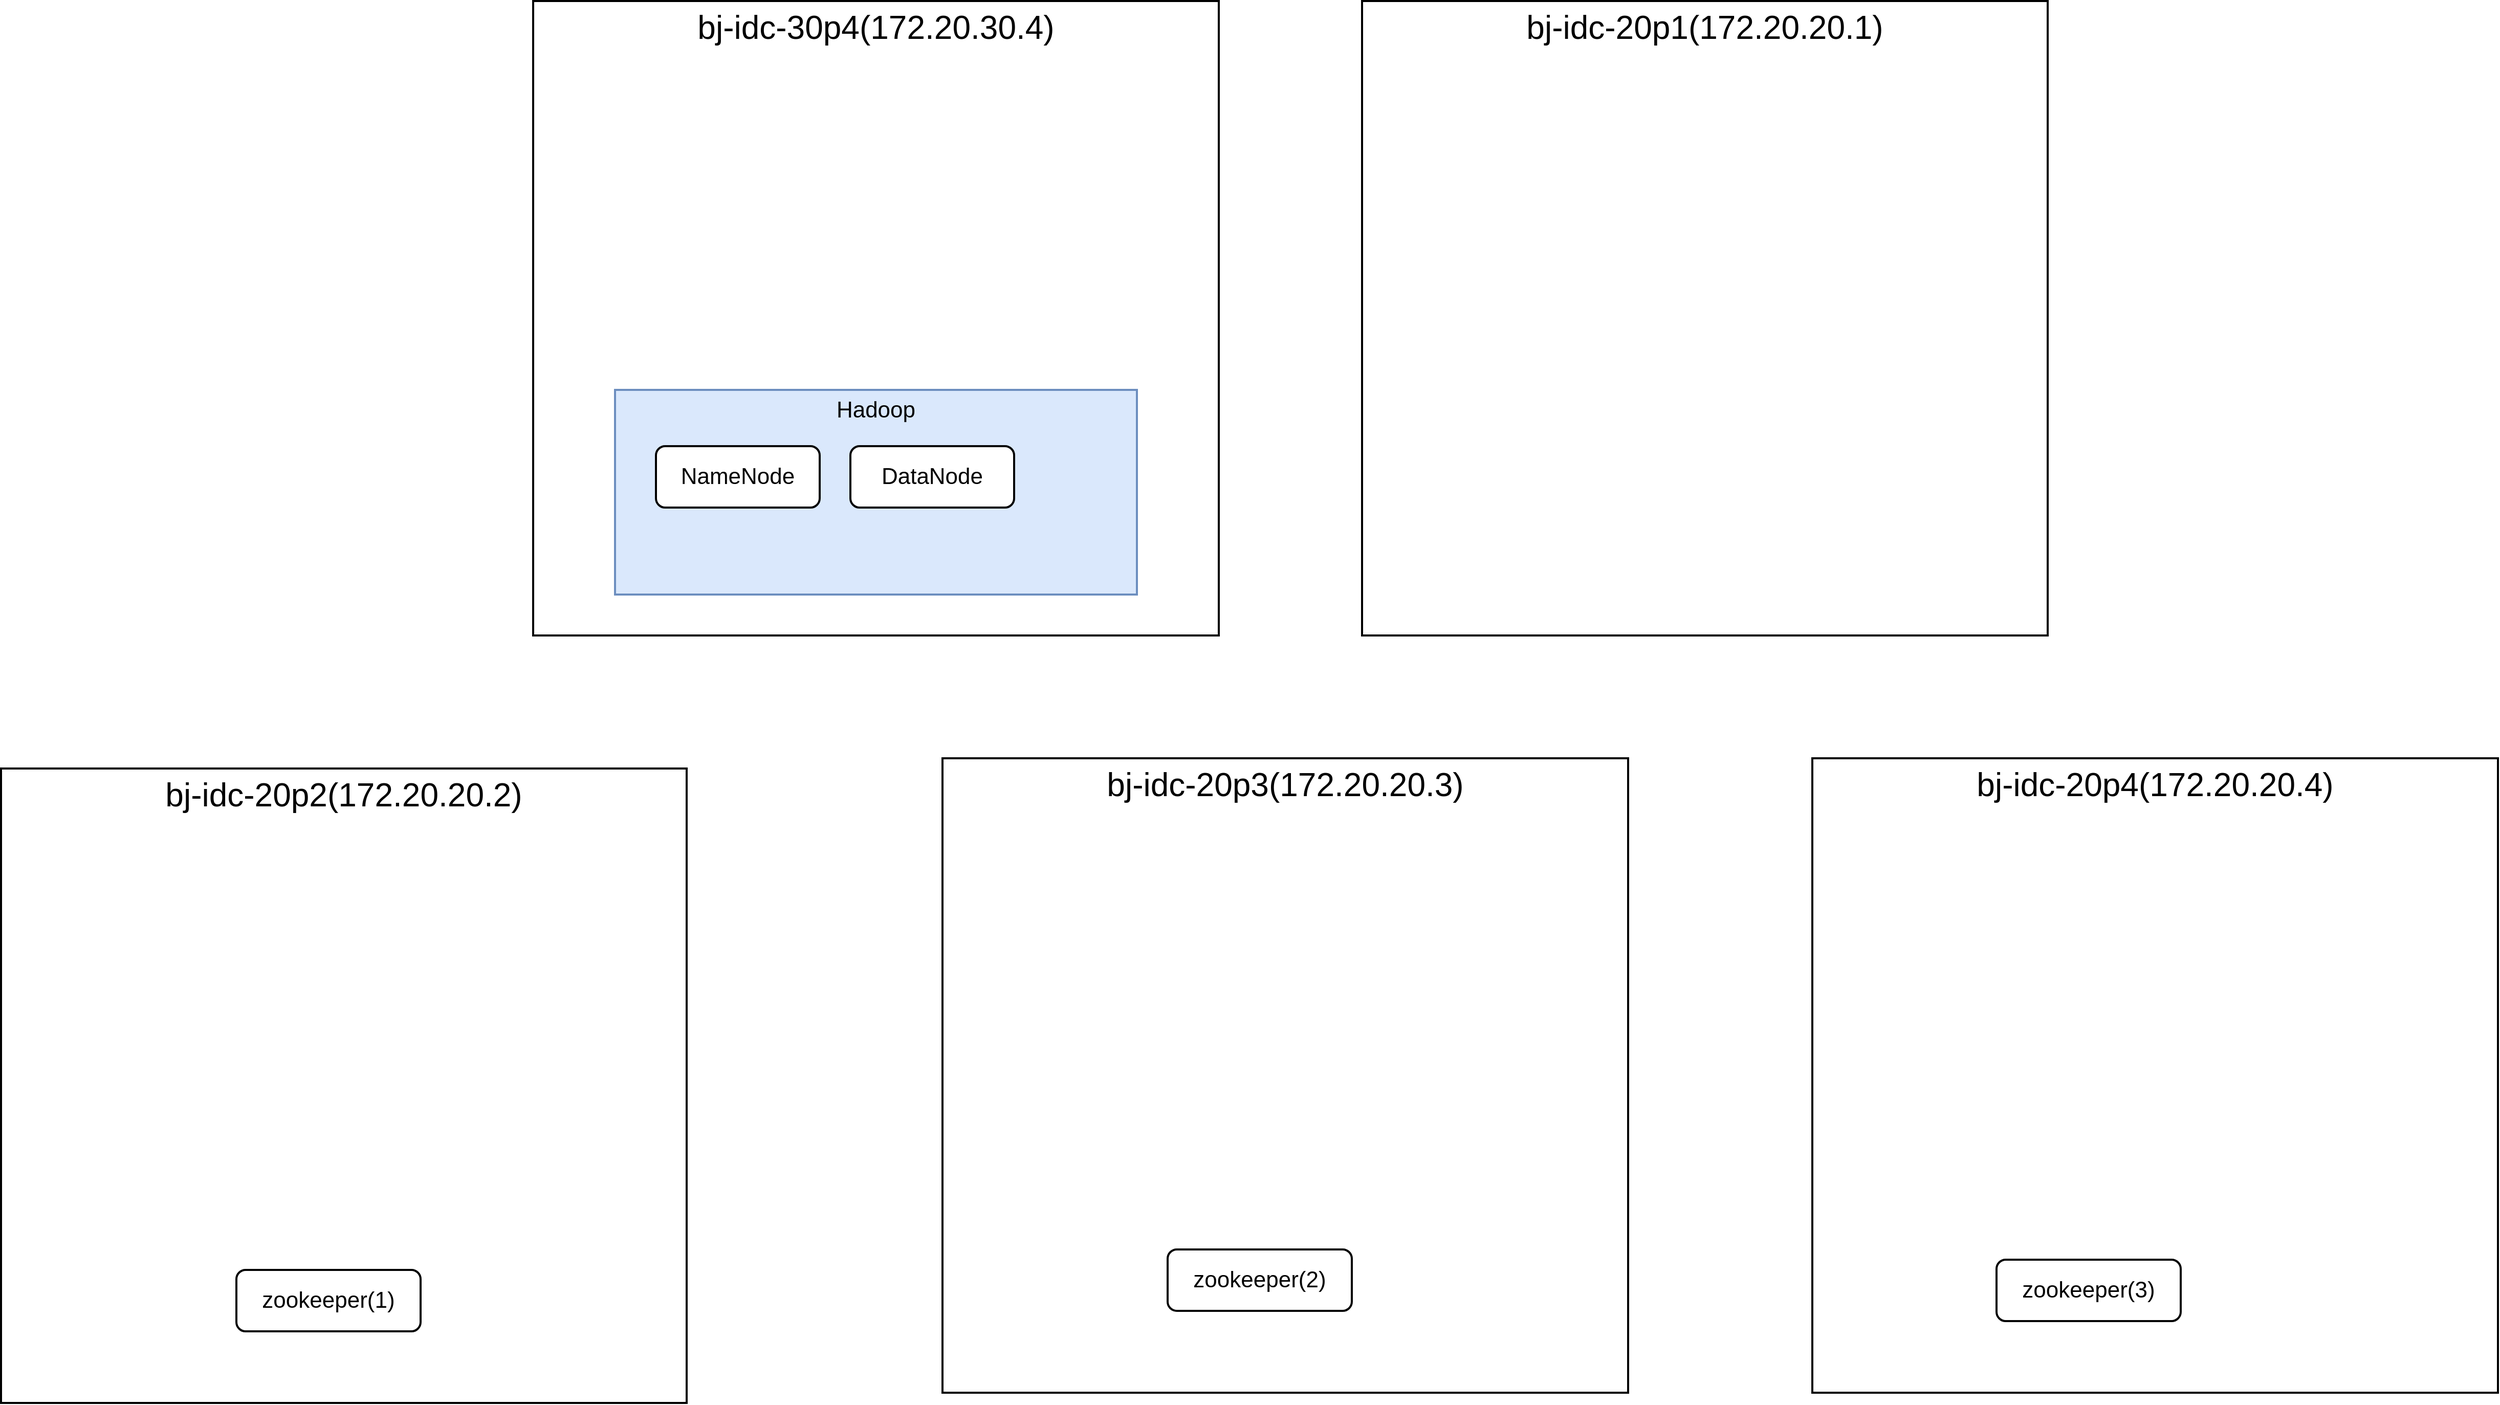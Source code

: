<mxfile version="20.1.4" type="github" pages="17">
  <diagram id="xYwMOE1XD1W6vOfAJuZv" name="Page-1">
    <mxGraphModel dx="2692" dy="615" grid="1" gridSize="10" guides="1" tooltips="1" connect="1" arrows="1" fold="1" page="1" pageScale="1" pageWidth="827" pageHeight="1169" math="0" shadow="0">
      <root>
        <mxCell id="0" />
        <mxCell id="1" parent="0" />
        <mxCell id="5jwmne4-hkKwHHIUXCyR-1" value="bj-idc-30p4(172.20.30.4)" style="rounded=0;whiteSpace=wrap;html=1;strokeWidth=2;verticalAlign=top;fontSize=32;" parent="1" vertex="1">
          <mxGeometry x="-790" y="90" width="670" height="620" as="geometry" />
        </mxCell>
        <mxCell id="5jwmne4-hkKwHHIUXCyR-2" value="bj-idc-20p1(172.20.20.1)" style="rounded=0;whiteSpace=wrap;html=1;strokeWidth=2;verticalAlign=top;fontSize=32;" parent="1" vertex="1">
          <mxGeometry x="20" y="90" width="670" height="620" as="geometry" />
        </mxCell>
        <mxCell id="5jwmne4-hkKwHHIUXCyR-3" value="Hadoop" style="rounded=0;whiteSpace=wrap;html=1;fontSize=22;strokeWidth=2;verticalAlign=top;fillColor=#dae8fc;strokeColor=#6c8ebf;" parent="1" vertex="1">
          <mxGeometry x="-710" y="470" width="510" height="200" as="geometry" />
        </mxCell>
        <mxCell id="5jwmne4-hkKwHHIUXCyR-4" value="bj-idc-20p2(172.20.20.2)" style="rounded=0;whiteSpace=wrap;html=1;strokeWidth=2;verticalAlign=top;fontSize=32;" parent="1" vertex="1">
          <mxGeometry x="-1310" y="840" width="670" height="620" as="geometry" />
        </mxCell>
        <mxCell id="5jwmne4-hkKwHHIUXCyR-5" value="bj-idc-20p3(172.20.20.3)" style="rounded=0;whiteSpace=wrap;html=1;strokeWidth=2;verticalAlign=top;fontSize=32;" parent="1" vertex="1">
          <mxGeometry x="-390" y="830" width="670" height="620" as="geometry" />
        </mxCell>
        <mxCell id="5jwmne4-hkKwHHIUXCyR-6" value="bj-idc-20p4(172.20.20.4)" style="rounded=0;whiteSpace=wrap;html=1;strokeWidth=2;verticalAlign=top;fontSize=32;" parent="1" vertex="1">
          <mxGeometry x="460" y="830" width="670" height="620" as="geometry" />
        </mxCell>
        <mxCell id="5jwmne4-hkKwHHIUXCyR-7" value="NameNode" style="rounded=1;whiteSpace=wrap;html=1;fontSize=22;strokeWidth=2;" parent="1" vertex="1">
          <mxGeometry x="-670" y="525" width="160" height="60" as="geometry" />
        </mxCell>
        <mxCell id="5jwmne4-hkKwHHIUXCyR-8" value="DataNode" style="rounded=1;whiteSpace=wrap;html=1;fontSize=22;strokeWidth=2;" parent="1" vertex="1">
          <mxGeometry x="-480" y="525" width="160" height="60" as="geometry" />
        </mxCell>
        <mxCell id="5jwmne4-hkKwHHIUXCyR-9" value="zookeeper(1)" style="rounded=1;whiteSpace=wrap;html=1;fontSize=22;strokeWidth=2;" parent="1" vertex="1">
          <mxGeometry x="-1080" y="1330" width="180" height="60" as="geometry" />
        </mxCell>
        <mxCell id="5jwmne4-hkKwHHIUXCyR-10" value="zookeeper(2)" style="rounded=1;whiteSpace=wrap;html=1;fontSize=22;strokeWidth=2;" parent="1" vertex="1">
          <mxGeometry x="-170" y="1310" width="180" height="60" as="geometry" />
        </mxCell>
        <mxCell id="5jwmne4-hkKwHHIUXCyR-11" value="zookeeper(3)" style="rounded=1;whiteSpace=wrap;html=1;fontSize=22;strokeWidth=2;" parent="1" vertex="1">
          <mxGeometry x="640" y="1320" width="180" height="60" as="geometry" />
        </mxCell>
      </root>
    </mxGraphModel>
  </diagram>
  <diagram id="Lbmf951aamsIb5scy_iY" name="中公教育保函明细">
    <mxGraphModel dx="1038" dy="615" grid="1" gridSize="10" guides="1" tooltips="1" connect="1" arrows="1" fold="1" page="1" pageScale="1" pageWidth="827" pageHeight="1169" math="0" shadow="0">
      <root>
        <mxCell id="0" />
        <mxCell id="1" parent="0" />
        <mxCell id="rK84B4XTl2cfk09Y2UWX-5" style="rounded=0;orthogonalLoop=1;jettySize=auto;html=1;entryX=0;entryY=0.5;entryDx=0;entryDy=0;strokeWidth=2;exitX=1;exitY=0.5;exitDx=0;exitDy=0;" parent="1" source="rK84B4XTl2cfk09Y2UWX-1" target="rK84B4XTl2cfk09Y2UWX-4" edge="1">
          <mxGeometry relative="1" as="geometry" />
        </mxCell>
        <mxCell id="rK84B4XTl2cfk09Y2UWX-1" value="保函及保费表ods.biz_guarantee_premium" style="rounded=1;whiteSpace=wrap;html=1;fillColor=#dae8fc;strokeColor=#6c8ebf;fontSize=16;gradientColor=#7ea6e0;" parent="1" vertex="1">
          <mxGeometry x="100" y="60" width="280" height="60" as="geometry" />
        </mxCell>
        <mxCell id="rK84B4XTl2cfk09Y2UWX-4" value="中公教育保函明细表&lt;br&gt;dwd.dwd_zgjy_guarantee_premium_fd" style="rounded=1;whiteSpace=wrap;html=1;fillColor=#d5e8d4;strokeColor=#82b366;gradientColor=#97d077;fontSize=16;" parent="1" vertex="1">
          <mxGeometry x="740" y="290" width="340" height="80" as="geometry" />
        </mxCell>
        <mxCell id="rK84B4XTl2cfk09Y2UWX-8" style="edgeStyle=none;rounded=0;orthogonalLoop=1;jettySize=auto;html=1;entryX=0;entryY=0.5;entryDx=0;entryDy=0;fontSize=16;strokeWidth=2;exitX=1;exitY=0.5;exitDx=0;exitDy=0;" parent="1" source="rK84B4XTl2cfk09Y2UWX-7" target="rK84B4XTl2cfk09Y2UWX-4" edge="1">
          <mxGeometry relative="1" as="geometry" />
        </mxCell>
        <mxCell id="rK84B4XTl2cfk09Y2UWX-7" value="贷款记录&lt;br&gt;ods.biz_loan" style="rounded=1;whiteSpace=wrap;html=1;fillColor=#dae8fc;strokeColor=#6c8ebf;fontSize=16;gradientColor=#7ea6e0;" parent="1" vertex="1">
          <mxGeometry x="140" y="140" width="240" height="60" as="geometry" />
        </mxCell>
        <mxCell id="rK84B4XTl2cfk09Y2UWX-14" style="edgeStyle=none;rounded=0;orthogonalLoop=1;jettySize=auto;html=1;entryX=0;entryY=0.5;entryDx=0;entryDy=0;fontSize=16;strokeWidth=2;exitX=1;exitY=0.5;exitDx=0;exitDy=0;" parent="1" source="rK84B4XTl2cfk09Y2UWX-9" target="rK84B4XTl2cfk09Y2UWX-4" edge="1">
          <mxGeometry relative="1" as="geometry" />
        </mxCell>
        <mxCell id="rK84B4XTl2cfk09Y2UWX-9" value="追偿信息&lt;br&gt;ods.biz_repayment" style="rounded=1;whiteSpace=wrap;html=1;fillColor=#dae8fc;strokeColor=#6c8ebf;fontSize=16;gradientColor=#7ea6e0;" parent="1" vertex="1">
          <mxGeometry x="140" y="220" width="240" height="60" as="geometry" />
        </mxCell>
        <mxCell id="rK84B4XTl2cfk09Y2UWX-15" style="edgeStyle=none;rounded=0;orthogonalLoop=1;jettySize=auto;html=1;entryX=0;entryY=0.5;entryDx=0;entryDy=0;fontSize=16;strokeWidth=2;" parent="1" source="rK84B4XTl2cfk09Y2UWX-10" target="rK84B4XTl2cfk09Y2UWX-4" edge="1">
          <mxGeometry relative="1" as="geometry" />
        </mxCell>
        <mxCell id="rK84B4XTl2cfk09Y2UWX-10" value="项目信息&lt;br&gt;ods.biz_project" style="rounded=1;whiteSpace=wrap;html=1;fillColor=#dae8fc;strokeColor=#6c8ebf;fontSize=16;gradientColor=#7ea6e0;" parent="1" vertex="1">
          <mxGeometry x="140" y="300" width="240" height="60" as="geometry" />
        </mxCell>
        <mxCell id="rK84B4XTl2cfk09Y2UWX-16" style="edgeStyle=none;rounded=0;orthogonalLoop=1;jettySize=auto;html=1;entryX=0;entryY=0.5;entryDx=0;entryDy=0;fontSize=16;strokeWidth=2;exitX=1;exitY=0.5;exitDx=0;exitDy=0;" parent="1" source="rK84B4XTl2cfk09Y2UWX-11" target="rK84B4XTl2cfk09Y2UWX-4" edge="1">
          <mxGeometry relative="1" as="geometry" />
        </mxCell>
        <mxCell id="rK84B4XTl2cfk09Y2UWX-11" value="每期保费详情&lt;br&gt;ods.biz_guarantee_premium_details" style="rounded=1;whiteSpace=wrap;html=1;fillColor=#dae8fc;strokeColor=#6c8ebf;fontSize=16;gradientColor=#7ea6e0;" parent="1" vertex="1">
          <mxGeometry x="80" y="380" width="300" height="60" as="geometry" />
        </mxCell>
        <mxCell id="rK84B4XTl2cfk09Y2UWX-17" style="edgeStyle=none;rounded=0;orthogonalLoop=1;jettySize=auto;html=1;entryX=0;entryY=0.5;entryDx=0;entryDy=0;fontSize=16;strokeWidth=2;exitX=1;exitY=0.5;exitDx=0;exitDy=0;" parent="1" source="rK84B4XTl2cfk09Y2UWX-12" target="rK84B4XTl2cfk09Y2UWX-4" edge="1">
          <mxGeometry relative="1" as="geometry" />
        </mxCell>
        <mxCell id="rK84B4XTl2cfk09Y2UWX-12" value="中公教育成功还款信息&lt;br&gt;ods.zgjy_sftp_repayment_info" style="rounded=1;whiteSpace=wrap;html=1;fillColor=#dae8fc;strokeColor=#6c8ebf;fontSize=16;gradientColor=#7ea6e0;" parent="1" vertex="1">
          <mxGeometry x="80" y="460" width="300" height="60" as="geometry" />
        </mxCell>
        <mxCell id="rK84B4XTl2cfk09Y2UWX-18" style="edgeStyle=none;rounded=0;orthogonalLoop=1;jettySize=auto;html=1;entryX=0;entryY=0.5;entryDx=0;entryDy=0;fontSize=16;strokeWidth=2;exitX=1;exitY=0.5;exitDx=0;exitDy=0;" parent="1" source="rK84B4XTl2cfk09Y2UWX-13" target="rK84B4XTl2cfk09Y2UWX-4" edge="1">
          <mxGeometry relative="1" as="geometry" />
        </mxCell>
        <mxCell id="rK84B4XTl2cfk09Y2UWX-13" value="中公教育放款文件信息&lt;br&gt;ods.zgjy_sftp_loan_info" style="rounded=1;whiteSpace=wrap;html=1;fillColor=#dae8fc;strokeColor=#6c8ebf;fontSize=16;gradientColor=#7ea6e0;" parent="1" vertex="1">
          <mxGeometry x="140" y="540" width="240" height="60" as="geometry" />
        </mxCell>
      </root>
    </mxGraphModel>
  </diagram>
  <diagram id="Q02_nzPmKwghiA7wHwCp" name="第 3 页">
    <mxGraphModel dx="1865" dy="615" grid="1" gridSize="10" guides="1" tooltips="1" connect="1" arrows="1" fold="1" page="1" pageScale="1" pageWidth="827" pageHeight="1169" math="0" shadow="0">
      <root>
        <mxCell id="0" />
        <mxCell id="1" parent="0" />
        <mxCell id="gClCmRlCF4de8Xs-Fia0-1" value="1·、存储&amp;nbsp; &amp;nbsp;-&amp;nbsp; Hadoop HDFS&lt;br&gt;2、即席查询组件-----hue&amp;nbsp;&amp;nbsp;&lt;br&gt;3、OLAP中间件 ：clickhouse、kylin、Driud、Doris&lt;br&gt;4、计算引擎：MR、TEZ、SPARK、Flink&lt;br&gt;5、BI工具&lt;br&gt;6、调度工具：AZ&lt;br&gt;7、采集工具：Flume、logstash、Filebeat&lt;br&gt;8、ETL 工具：sqoop、cannel、Flink CDC" style="rounded=0;whiteSpace=wrap;html=1;strokeWidth=2;fillColor=#d5e8d4;strokeColor=#82b366;fontSize=18;align=left;" parent="1" vertex="1">
          <mxGeometry x="-450" y="690" width="770" height="250" as="geometry" />
        </mxCell>
        <mxCell id="gClCmRlCF4de8Xs-Fia0-2" value="" style="shape=cylinder3;whiteSpace=wrap;html=1;boundedLbl=1;backgroundOutline=1;size=15;strokeWidth=2;" parent="1" vertex="1">
          <mxGeometry x="30" y="380" width="190" height="200" as="geometry" />
        </mxCell>
      </root>
    </mxGraphModel>
  </diagram>
  <diagram id="XSI8Rzs1eY3Z9BGxgk-h" name="数仓架构">
    <mxGraphModel dx="1038" dy="615" grid="1" gridSize="10" guides="1" tooltips="1" connect="1" arrows="1" fold="1" page="1" pageScale="1" pageWidth="827" pageHeight="1169" math="0" shadow="0">
      <root>
        <mxCell id="0" />
        <mxCell id="1" parent="0" />
        <mxCell id="sm6V_qED-DdIynjwy2Ch-1" value="数据质量管理&lt;br&gt;任务定时调度" style="rounded=0;whiteSpace=wrap;html=1;fillColor=#1ba1e2;fontColor=#ffffff;strokeColor=#006EAF;" parent="1" vertex="1">
          <mxGeometry x="122" y="320" width="60" height="450" as="geometry" />
        </mxCell>
        <mxCell id="sm6V_qED-DdIynjwy2Ch-2" value="" style="rounded=0;whiteSpace=wrap;html=1;strokeColor=#7EA6E0;" parent="1" vertex="1">
          <mxGeometry x="200" y="695" width="480" height="75" as="geometry" />
        </mxCell>
        <mxCell id="sm6V_qED-DdIynjwy2Ch-3" value="系统日志" style="rounded=1;whiteSpace=wrap;html=1;strokeColor=#d6b656;fillColor=#fff2cc;" parent="1" vertex="1">
          <mxGeometry x="208" y="714.25" width="60" height="42.5" as="geometry" />
        </mxCell>
        <mxCell id="sm6V_qED-DdIynjwy2Ch-4" value="埋点数据" style="rounded=1;whiteSpace=wrap;html=1;strokeColor=#2D7600;fillColor=#60a917;fontColor=#ffffff;" parent="1" vertex="1">
          <mxGeometry x="277" y="714.25" width="60" height="42.5" as="geometry" />
        </mxCell>
        <mxCell id="sm6V_qED-DdIynjwy2Ch-5" value="业务库数据&lt;br&gt;MySQL、Oracle、sqlserver" style="rounded=1;whiteSpace=wrap;html=1;strokeColor=#6c8ebf;fillColor=#dae8fc;" parent="1" vertex="1">
          <mxGeometry x="356" y="714.25" width="155" height="42.5" as="geometry" />
        </mxCell>
        <mxCell id="sm6V_qED-DdIynjwy2Ch-6" value="文档数据" style="rounded=1;whiteSpace=wrap;html=1;strokeColor=#82b366;fillColor=#d5e8d4;" parent="1" vertex="1">
          <mxGeometry x="530" y="714.25" width="60" height="42.5" as="geometry" />
        </mxCell>
        <mxCell id="sm6V_qED-DdIynjwy2Ch-7" value="其他数据" style="rounded=1;whiteSpace=wrap;html=1;strokeColor=#666666;fillColor=#f5f5f5;fontColor=#333333;" parent="1" vertex="1">
          <mxGeometry x="610" y="714.25" width="60" height="42.5" as="geometry" />
        </mxCell>
        <mxCell id="sm6V_qED-DdIynjwy2Ch-8" value="" style="rounded=0;whiteSpace=wrap;html=1;strokeColor=#7EA6E0;" parent="1" vertex="1">
          <mxGeometry x="200" y="400" width="480" height="260" as="geometry" />
        </mxCell>
        <mxCell id="sm6V_qED-DdIynjwy2Ch-9" value="数据仓库 ODS" style="rounded=1;whiteSpace=wrap;html=1;strokeColor=#6c8ebf;fillColor=#dae8fc;gradientColor=#7ea6e0;" parent="1" vertex="1">
          <mxGeometry x="210" y="610" width="450" height="40" as="geometry" />
        </mxCell>
        <mxCell id="sm6V_qED-DdIynjwy2Ch-10" value="数据仓库 DWD" style="rounded=1;whiteSpace=wrap;html=1;strokeColor=#82b366;fillColor=#d5e8d4;gradientColor=#97d077;" parent="1" vertex="1">
          <mxGeometry x="210" y="560" width="450" height="40" as="geometry" />
        </mxCell>
        <mxCell id="sm6V_qED-DdIynjwy2Ch-11" value="数据仓库 DWS" style="rounded=1;whiteSpace=wrap;html=1;strokeColor=#d6b656;fillColor=#fff2cc;gradientColor=#ffd966;" parent="1" vertex="1">
          <mxGeometry x="210" y="510" width="450" height="40" as="geometry" />
        </mxCell>
        <mxCell id="sm6V_qED-DdIynjwy2Ch-12" value="数据仓库 ADS" style="rounded=1;whiteSpace=wrap;html=1;strokeColor=#82b366;fillColor=#99FFFF;gradientColor=#97d077;" parent="1" vertex="1">
          <mxGeometry x="210" y="460" width="450" height="40" as="geometry" />
        </mxCell>
        <mxCell id="sm6V_qED-DdIynjwy2Ch-13" value="" style="rounded=0;whiteSpace=wrap;html=1;strokeColor=#99CCFF;" parent="1" vertex="1">
          <mxGeometry x="200" y="320" width="480" height="70" as="geometry" />
        </mxCell>
        <mxCell id="sm6V_qED-DdIynjwy2Ch-14" value="即席查询服务" style="rounded=1;whiteSpace=wrap;html=1;strokeColor=#006EAF;fillColor=#1ba1e2;fontColor=#ffffff;" parent="1" vertex="1">
          <mxGeometry x="220" y="330" width="60" height="50" as="geometry" />
        </mxCell>
        <mxCell id="sm6V_qED-DdIynjwy2Ch-15" value="报表数据展示" style="rounded=1;whiteSpace=wrap;html=1;strokeColor=#b46504;fillColor=#fad7ac;" parent="1" vertex="1">
          <mxGeometry x="295" y="330" width="60" height="50" as="geometry" />
        </mxCell>
        <mxCell id="sm6V_qED-DdIynjwy2Ch-16" value="用户画像" style="rounded=1;whiteSpace=wrap;html=1;strokeColor=#56517e;fillColor=#d0cee2;" parent="1" vertex="1">
          <mxGeometry x="370" y="330" width="70" height="50" as="geometry" />
        </mxCell>
        <mxCell id="sm6V_qED-DdIynjwy2Ch-17" value="数据挖掘支持" style="rounded=1;whiteSpace=wrap;html=1;strokeColor=#23445d;fillColor=#bac8d3;" parent="1" vertex="1">
          <mxGeometry x="450" y="330" width="90" height="50" as="geometry" />
        </mxCell>
        <mxCell id="sm6V_qED-DdIynjwy2Ch-18" value="接口数据提取" style="rounded=1;whiteSpace=wrap;html=1;strokeColor=#0e8088;fillColor=#b0e3e6;" parent="1" vertex="1">
          <mxGeometry x="560" y="330" width="90" height="50" as="geometry" />
        </mxCell>
        <mxCell id="sm6V_qED-DdIynjwy2Ch-19" value="聚合数据" style="rounded=1;whiteSpace=wrap;html=1;strokeColor=#6c8ebf;fillColor=#dae8fc;gradientColor=#7ea6e0;" parent="1" vertex="1">
          <mxGeometry x="220" y="410" width="80" height="40" as="geometry" />
        </mxCell>
        <mxCell id="sm6V_qED-DdIynjwy2Ch-20" value="多维分析" style="rounded=1;whiteSpace=wrap;html=1;strokeColor=#6c8ebf;fillColor=#dae8fc;gradientColor=#7ea6e0;" parent="1" vertex="1">
          <mxGeometry x="334" y="410" width="80" height="40" as="geometry" />
        </mxCell>
        <mxCell id="sm6V_qED-DdIynjwy2Ch-21" value="业务模型" style="rounded=1;whiteSpace=wrap;html=1;strokeColor=#6c8ebf;fillColor=#dae8fc;gradientColor=#7ea6e0;" parent="1" vertex="1">
          <mxGeometry x="440" y="410" width="80" height="40" as="geometry" />
        </mxCell>
        <mxCell id="sm6V_qED-DdIynjwy2Ch-22" value="数据集市" style="rounded=1;whiteSpace=wrap;html=1;strokeColor=#6c8ebf;fillColor=#dae8fc;gradientColor=#7ea6e0;" parent="1" vertex="1">
          <mxGeometry x="550" y="410" width="80" height="40" as="geometry" />
        </mxCell>
        <mxCell id="sm6V_qED-DdIynjwy2Ch-23" value="元数据管理&lt;br&gt;数据权限管理" style="rounded=0;whiteSpace=wrap;html=1;fillColor=#1ba1e2;fontColor=#ffffff;strokeColor=#006EAF;" parent="1" vertex="1">
          <mxGeometry x="700" y="320" width="80" height="450" as="geometry" />
        </mxCell>
        <mxCell id="sm6V_qED-DdIynjwy2Ch-26" style="edgeStyle=orthogonalEdgeStyle;rounded=0;orthogonalLoop=1;jettySize=auto;html=1;exitX=0.25;exitY=0;exitDx=0;exitDy=0;strokeWidth=8;entryX=0.243;entryY=0.98;entryDx=0;entryDy=0;entryPerimeter=0;fillColor=#fff2cc;gradientColor=#ffd966;strokeColor=#d6b656;" parent="1" source="sm6V_qED-DdIynjwy2Ch-2" target="sm6V_qED-DdIynjwy2Ch-9" edge="1">
          <mxGeometry relative="1" as="geometry" />
        </mxCell>
        <mxCell id="sm6V_qED-DdIynjwy2Ch-27" value="数据ETL处理" style="edgeLabel;html=1;align=center;verticalAlign=middle;resizable=0;points=[];" parent="sm6V_qED-DdIynjwy2Ch-26" vertex="1" connectable="0">
          <mxGeometry x="-0.037" y="-3" relative="1" as="geometry">
            <mxPoint x="51" y="7" as="offset" />
          </mxGeometry>
        </mxCell>
        <mxCell id="sm6V_qED-DdIynjwy2Ch-28" style="edgeStyle=orthogonalEdgeStyle;rounded=0;orthogonalLoop=1;jettySize=auto;html=1;entryX=0.771;entryY=0.962;entryDx=0;entryDy=0;entryPerimeter=0;strokeWidth=8;exitX=0.77;exitY=0.012;exitDx=0;exitDy=0;exitPerimeter=0;fillColor=#fff2cc;gradientColor=#ffd966;strokeColor=#d6b656;" parent="1" source="sm6V_qED-DdIynjwy2Ch-2" target="sm6V_qED-DdIynjwy2Ch-8" edge="1">
          <mxGeometry relative="1" as="geometry" />
        </mxCell>
        <mxCell id="sm6V_qED-DdIynjwy2Ch-29" value="数据采集总线" style="edgeLabel;html=1;align=center;verticalAlign=middle;resizable=0;points=[];" parent="sm6V_qED-DdIynjwy2Ch-28" vertex="1" connectable="0">
          <mxGeometry x="0.025" y="-1" relative="1" as="geometry">
            <mxPoint x="49" y="7" as="offset" />
          </mxGeometry>
        </mxCell>
      </root>
    </mxGraphModel>
  </diagram>
  <diagram id="ZCuKQSwSep6dTBynzeFq" name="第 5 页">
    <mxGraphModel dx="1038" dy="615" grid="1" gridSize="10" guides="1" tooltips="1" connect="1" arrows="1" fold="1" page="1" pageScale="1" pageWidth="827" pageHeight="1169" math="0" shadow="0">
      <root>
        <mxCell id="0" />
        <mxCell id="1" parent="0" />
        <mxCell id="tZCqlLfcSxBu303OHnbz-3" value="" style="shape=document;whiteSpace=wrap;html=1;boundedLbl=1;strokeColor=#6c8ebf;fillColor=default;fontSize=16;" parent="1" vertex="1">
          <mxGeometry x="170" y="220" width="120" height="80" as="geometry" />
        </mxCell>
        <mxCell id="tZCqlLfcSxBu303OHnbz-4" value="" style="shape=document;whiteSpace=wrap;html=1;boundedLbl=1;strokeColor=#6c8ebf;fillColor=default;fontSize=16;" parent="1" vertex="1">
          <mxGeometry x="160" y="230" width="120" height="80" as="geometry" />
        </mxCell>
        <mxCell id="tZCqlLfcSxBu303OHnbz-5" value="BI" style="shape=document;whiteSpace=wrap;html=1;boundedLbl=1;strokeColor=#6c8ebf;fontSize=16;fillColor=default;" parent="1" vertex="1">
          <mxGeometry x="150" y="240" width="120" height="80" as="geometry" />
        </mxCell>
        <mxCell id="tZCqlLfcSxBu303OHnbz-6" value="" style="shape=document;whiteSpace=wrap;html=1;boundedLbl=1;strokeColor=#6c8ebf;fillColor=default;fontSize=16;" parent="1" vertex="1">
          <mxGeometry x="410" y="210" width="120" height="80" as="geometry" />
        </mxCell>
        <mxCell id="tZCqlLfcSxBu303OHnbz-7" value="" style="shape=document;whiteSpace=wrap;html=1;boundedLbl=1;strokeColor=#6c8ebf;fillColor=default;fontSize=16;" parent="1" vertex="1">
          <mxGeometry x="400" y="220" width="120" height="80" as="geometry" />
        </mxCell>
        <mxCell id="tZCqlLfcSxBu303OHnbz-8" value="分析报告" style="shape=document;whiteSpace=wrap;html=1;boundedLbl=1;strokeColor=#6c8ebf;fontSize=16;fillColor=default;" parent="1" vertex="1">
          <mxGeometry x="390" y="230" width="120" height="80" as="geometry" />
        </mxCell>
        <mxCell id="tZCqlLfcSxBu303OHnbz-22" value="" style="shape=flexArrow;endArrow=classic;html=1;rounded=0;fontSize=16;endWidth=26;endSize=12.49;width=20;fillColor=#1ba1e2;strokeColor=none;" parent="1" edge="1">
          <mxGeometry width="50" height="50" relative="1" as="geometry">
            <mxPoint x="350" y="380" as="sourcePoint" />
            <mxPoint x="350" y="320" as="targetPoint" />
          </mxGeometry>
        </mxCell>
        <mxCell id="tZCqlLfcSxBu303OHnbz-24" value="ETL" style="rounded=1;whiteSpace=wrap;html=1;fontSize=16;fillColor=default;strokeColor=#6c8ebf;" parent="1" vertex="1">
          <mxGeometry x="280" y="570" width="120" height="60" as="geometry" />
        </mxCell>
        <mxCell id="tZCqlLfcSxBu303OHnbz-27" value="" style="group;fontSize=16;" parent="1" vertex="1" connectable="0">
          <mxGeometry x="140" y="420" width="120" height="70" as="geometry" />
        </mxCell>
        <mxCell id="tZCqlLfcSxBu303OHnbz-25" value="" style="verticalLabelPosition=bottom;verticalAlign=top;html=1;shape=card;whiteSpace=wrap;size=20;arcSize=12;fontSize=16;strokeColor=#6c8ebf;fillColor=default;" parent="tZCqlLfcSxBu303OHnbz-27" vertex="1">
          <mxGeometry width="120" height="70" as="geometry" />
        </mxCell>
        <mxCell id="tZCqlLfcSxBu303OHnbz-26" value="数据集市" style="text;html=1;strokeColor=none;fillColor=none;align=center;verticalAlign=middle;whiteSpace=wrap;rounded=0;fontSize=16;" parent="tZCqlLfcSxBu303OHnbz-27" vertex="1">
          <mxGeometry x="30" y="20" width="60" height="30" as="geometry" />
        </mxCell>
        <mxCell id="tZCqlLfcSxBu303OHnbz-28" value="" style="group;fontSize=16;" parent="1" vertex="1" connectable="0">
          <mxGeometry x="284" y="420" width="120" height="70" as="geometry" />
        </mxCell>
        <mxCell id="tZCqlLfcSxBu303OHnbz-29" value="" style="verticalLabelPosition=bottom;verticalAlign=top;html=1;shape=card;whiteSpace=wrap;size=20;arcSize=12;fontSize=16;strokeColor=#6c8ebf;fillColor=default;" parent="tZCqlLfcSxBu303OHnbz-28" vertex="1">
          <mxGeometry width="120" height="70" as="geometry" />
        </mxCell>
        <mxCell id="tZCqlLfcSxBu303OHnbz-30" value="数据集市" style="text;html=1;strokeColor=none;fillColor=none;align=center;verticalAlign=middle;whiteSpace=wrap;rounded=0;fontSize=16;" parent="tZCqlLfcSxBu303OHnbz-28" vertex="1">
          <mxGeometry x="30" y="20" width="60" height="30" as="geometry" />
        </mxCell>
        <mxCell id="tZCqlLfcSxBu303OHnbz-31" value="" style="group;fontSize=16;" parent="1" vertex="1" connectable="0">
          <mxGeometry x="430" y="422" width="120" height="70" as="geometry" />
        </mxCell>
        <mxCell id="tZCqlLfcSxBu303OHnbz-32" value="" style="verticalLabelPosition=bottom;verticalAlign=top;html=1;shape=card;whiteSpace=wrap;size=20;arcSize=12;fontSize=16;strokeColor=#6c8ebf;fillColor=default;" parent="tZCqlLfcSxBu303OHnbz-31" vertex="1">
          <mxGeometry width="120" height="70" as="geometry" />
        </mxCell>
        <mxCell id="tZCqlLfcSxBu303OHnbz-33" value="数据集市" style="text;html=1;strokeColor=none;fillColor=none;align=center;verticalAlign=middle;whiteSpace=wrap;rounded=0;fontSize=16;" parent="tZCqlLfcSxBu303OHnbz-31" vertex="1">
          <mxGeometry x="30" y="20" width="60" height="30" as="geometry" />
        </mxCell>
        <mxCell id="tZCqlLfcSxBu303OHnbz-34" value="外部&lt;br style=&quot;font-size: 16px;&quot;&gt;数据" style="shape=cylinder3;whiteSpace=wrap;html=1;boundedLbl=1;backgroundOutline=1;size=15;fontSize=16;strokeColor=#4787EC;fillColor=default;" parent="1" vertex="1">
          <mxGeometry x="140" y="720" width="90" height="100" as="geometry" />
        </mxCell>
        <mxCell id="tZCqlLfcSxBu303OHnbz-36" value="内部&lt;br style=&quot;font-size: 16px;&quot;&gt;数据" style="shape=cylinder3;whiteSpace=wrap;html=1;boundedLbl=1;backgroundOutline=1;size=15;fontSize=16;strokeColor=#4787EC;fillColor=default;" parent="1" vertex="1">
          <mxGeometry x="460" y="720" width="90" height="100" as="geometry" />
        </mxCell>
        <mxCell id="tZCqlLfcSxBu303OHnbz-37" value="" style="shape=flexArrow;endArrow=classic;html=1;rounded=0;fontSize=16;endWidth=26;endSize=12.49;width=20;fillColor=#1ba1e2;strokeColor=none;" parent="1" edge="1">
          <mxGeometry width="50" height="50" relative="1" as="geometry">
            <mxPoint x="230" y="710" as="sourcePoint" />
            <mxPoint x="260" y="650" as="targetPoint" />
          </mxGeometry>
        </mxCell>
        <mxCell id="tZCqlLfcSxBu303OHnbz-38" value="" style="shape=flexArrow;endArrow=classic;html=1;rounded=0;fontSize=16;endWidth=26;endSize=12.49;width=20;fillColor=#1ba1e2;strokeColor=none;" parent="1" edge="1">
          <mxGeometry width="50" height="50" relative="1" as="geometry">
            <mxPoint x="470" y="710" as="sourcePoint" />
            <mxPoint x="420" y="660" as="targetPoint" />
          </mxGeometry>
        </mxCell>
        <mxCell id="tZCqlLfcSxBu303OHnbz-39" value="" style="shape=flexArrow;endArrow=classic;html=1;rounded=0;fontSize=16;endWidth=26;endSize=12.49;width=20;fillColor=#1ba1e2;strokeColor=none;" parent="1" edge="1">
          <mxGeometry width="50" height="50" relative="1" as="geometry">
            <mxPoint x="343.5" y="557" as="sourcePoint" />
            <mxPoint x="343.5" y="497" as="targetPoint" />
          </mxGeometry>
        </mxCell>
      </root>
    </mxGraphModel>
  </diagram>
  <diagram id="veMd7XsRFXZjU1frySDI" name="第 6 页">
    <mxGraphModel dx="1038" dy="615" grid="1" gridSize="10" guides="1" tooltips="1" connect="1" arrows="1" fold="1" page="1" pageScale="1" pageWidth="827" pageHeight="1169" math="0" shadow="0">
      <root>
        <mxCell id="0" />
        <mxCell id="1" parent="0" />
        <mxCell id="7--vAh1fr9pH9OrO1vte-1" value="" style="strokeWidth=2;html=1;shape=mxgraph.flowchart.document2;whiteSpace=wrap;size=0.25;fontSize=18;fillColor=default;strokeColor=#6c8ebf;" parent="1" vertex="1">
          <mxGeometry x="190" y="140" width="100" height="60" as="geometry" />
        </mxCell>
        <mxCell id="7--vAh1fr9pH9OrO1vte-2" value="" style="strokeWidth=2;html=1;shape=mxgraph.flowchart.document2;whiteSpace=wrap;size=0.25;fontSize=18;fillColor=default;strokeColor=#6c8ebf;" parent="1" vertex="1">
          <mxGeometry x="180" y="150" width="100" height="60" as="geometry" />
        </mxCell>
        <mxCell id="7--vAh1fr9pH9OrO1vte-3" value="实时分析" style="strokeWidth=2;html=1;shape=mxgraph.flowchart.document2;whiteSpace=wrap;size=0.25;fontSize=16;fillColor=default;strokeColor=#6c8ebf;" parent="1" vertex="1">
          <mxGeometry x="170" y="160" width="100" height="60" as="geometry" />
        </mxCell>
        <mxCell id="7--vAh1fr9pH9OrO1vte-4" value="" style="strokeWidth=2;html=1;shape=mxgraph.flowchart.document2;whiteSpace=wrap;size=0.25;fontSize=18;fillColor=default;strokeColor=#6c8ebf;" parent="1" vertex="1">
          <mxGeometry x="290" y="50" width="100" height="60" as="geometry" />
        </mxCell>
        <mxCell id="7--vAh1fr9pH9OrO1vte-5" value="" style="strokeWidth=2;html=1;shape=mxgraph.flowchart.document2;whiteSpace=wrap;size=0.25;fontSize=18;fillColor=default;strokeColor=#6c8ebf;" parent="1" vertex="1">
          <mxGeometry x="280" y="60" width="100" height="60" as="geometry" />
        </mxCell>
        <mxCell id="7--vAh1fr9pH9OrO1vte-6" value="机器学习" style="strokeWidth=2;html=1;shape=mxgraph.flowchart.document2;whiteSpace=wrap;size=0.25;fontSize=16;fillColor=default;strokeColor=#6c8ebf;" parent="1" vertex="1">
          <mxGeometry x="270" y="70" width="100" height="60" as="geometry" />
        </mxCell>
        <mxCell id="7--vAh1fr9pH9OrO1vte-7" value="" style="strokeWidth=2;html=1;shape=mxgraph.flowchart.document2;whiteSpace=wrap;size=0.25;fontSize=18;fillColor=default;strokeColor=#6c8ebf;" parent="1" vertex="1">
          <mxGeometry x="370" y="140" width="100" height="60" as="geometry" />
        </mxCell>
        <mxCell id="7--vAh1fr9pH9OrO1vte-8" value="" style="strokeWidth=2;html=1;shape=mxgraph.flowchart.document2;whiteSpace=wrap;size=0.25;fontSize=18;fillColor=default;strokeColor=#6c8ebf;" parent="1" vertex="1">
          <mxGeometry x="360" y="150" width="100" height="60" as="geometry" />
        </mxCell>
        <mxCell id="7--vAh1fr9pH9OrO1vte-9" value="BI" style="strokeWidth=2;html=1;shape=mxgraph.flowchart.document2;whiteSpace=wrap;size=0.25;fontSize=16;fillColor=default;strokeColor=#6c8ebf;" parent="1" vertex="1">
          <mxGeometry x="350" y="160" width="100" height="60" as="geometry" />
        </mxCell>
        <mxCell id="7--vAh1fr9pH9OrO1vte-10" value="" style="strokeWidth=2;html=1;shape=mxgraph.flowchart.document2;whiteSpace=wrap;size=0.25;fontSize=18;fillColor=default;strokeColor=#6c8ebf;" parent="1" vertex="1">
          <mxGeometry x="470" y="40" width="100" height="60" as="geometry" />
        </mxCell>
        <mxCell id="7--vAh1fr9pH9OrO1vte-11" value="" style="strokeWidth=2;html=1;shape=mxgraph.flowchart.document2;whiteSpace=wrap;size=0.25;fontSize=18;fillColor=default;strokeColor=#6c8ebf;" parent="1" vertex="1">
          <mxGeometry x="460" y="50" width="100" height="60" as="geometry" />
        </mxCell>
        <mxCell id="7--vAh1fr9pH9OrO1vte-12" value="数据科学" style="strokeWidth=2;html=1;shape=mxgraph.flowchart.document2;whiteSpace=wrap;size=0.25;fontSize=16;fillColor=default;strokeColor=#6c8ebf;" parent="1" vertex="1">
          <mxGeometry x="450" y="60" width="100" height="60" as="geometry" />
        </mxCell>
        <mxCell id="7--vAh1fr9pH9OrO1vte-15" value="" style="strokeWidth=2;html=1;shape=mxgraph.flowchart.document2;whiteSpace=wrap;size=0.25;fontSize=18;fillColor=default;strokeColor=#6c8ebf;" parent="1" vertex="1">
          <mxGeometry x="540" y="140" width="100" height="60" as="geometry" />
        </mxCell>
        <mxCell id="7--vAh1fr9pH9OrO1vte-16" value="" style="strokeWidth=2;html=1;shape=mxgraph.flowchart.document2;whiteSpace=wrap;size=0.25;fontSize=18;fillColor=default;strokeColor=#6c8ebf;" parent="1" vertex="1">
          <mxGeometry x="530" y="150" width="100" height="60" as="geometry" />
        </mxCell>
        <mxCell id="7--vAh1fr9pH9OrO1vte-17" value="分析报告" style="strokeWidth=2;html=1;shape=mxgraph.flowchart.document2;whiteSpace=wrap;size=0.25;fontSize=16;fillColor=default;strokeColor=#6c8ebf;" parent="1" vertex="1">
          <mxGeometry x="520" y="160" width="100" height="60" as="geometry" />
        </mxCell>
        <mxCell id="7--vAh1fr9pH9OrO1vte-19" value="" style="verticalLabelPosition=bottom;verticalAlign=top;html=1;shape=mxgraph.basic.6_point_star;fontSize=16;strokeColor=#4787EC;fillColor=default;rotation=-30;" parent="1" vertex="1">
          <mxGeometry x="83.17" y="301.83" width="90" height="80" as="geometry" />
        </mxCell>
        <mxCell id="7--vAh1fr9pH9OrO1vte-22" value="" style="verticalLabelPosition=bottom;verticalAlign=top;html=1;shape=mxgraph.basic.6_point_star;fontSize=16;strokeColor=#4787EC;fillColor=default;rotation=-30;" parent="1" vertex="1">
          <mxGeometry x="220" y="301.83" width="90" height="80" as="geometry" />
        </mxCell>
        <mxCell id="7--vAh1fr9pH9OrO1vte-23" value="" style="verticalLabelPosition=bottom;verticalAlign=top;html=1;shape=mxgraph.basic.6_point_star;fontSize=16;strokeColor=#4787EC;fillColor=default;rotation=-30;" parent="1" vertex="1">
          <mxGeometry x="150" y="390" width="90" height="80" as="geometry" />
        </mxCell>
        <mxCell id="7--vAh1fr9pH9OrO1vte-24" value="ETL" style="rounded=1;whiteSpace=wrap;html=1;fontSize=16;strokeColor=#4787EC;fillColor=default;" parent="1" vertex="1">
          <mxGeometry x="370" y="381.83" width="100" height="50" as="geometry" />
        </mxCell>
        <mxCell id="7--vAh1fr9pH9OrO1vte-25" value="数据湖" style="rounded=1;whiteSpace=wrap;html=1;fontSize=16;strokeColor=#4787EC;fillColor=default;" parent="1" vertex="1">
          <mxGeometry x="140" y="550" width="520" height="50" as="geometry" />
        </mxCell>
        <mxCell id="E2r2F6Zzxt00Cd2eF93Y-1" value="" style="shape=flexArrow;endArrow=classic;html=1;rounded=0;fontSize=16;fillColor=#4787EC;strokeColor=none;endWidth=30;endSize=10.26;width=22;" parent="1" edge="1">
          <mxGeometry width="50" height="50" relative="1" as="geometry">
            <mxPoint x="210" y="301.83" as="sourcePoint" />
            <mxPoint x="210" y="241.83" as="targetPoint" />
          </mxGeometry>
        </mxCell>
        <mxCell id="E2r2F6Zzxt00Cd2eF93Y-2" value="" style="shape=flexArrow;endArrow=classic;html=1;rounded=0;fontSize=16;fillColor=#4787EC;strokeColor=none;endWidth=30;endSize=10.26;width=22;" parent="1" edge="1">
          <mxGeometry width="50" height="50" relative="1" as="geometry">
            <mxPoint x="194.5" y="540.0" as="sourcePoint" />
            <mxPoint x="194.5" y="480" as="targetPoint" />
          </mxGeometry>
        </mxCell>
        <mxCell id="E2r2F6Zzxt00Cd2eF93Y-7" style="edgeStyle=orthogonalEdgeStyle;rounded=0;orthogonalLoop=1;jettySize=auto;html=1;entryX=0.5;entryY=0;entryDx=0;entryDy=0;entryPerimeter=0;fontSize=16;fillColor=#4787EC;exitX=0.5;exitY=0;exitDx=0;exitDy=0;exitPerimeter=0;endArrow=none;endFill=0;" parent="1" source="E2r2F6Zzxt00Cd2eF93Y-3" target="E2r2F6Zzxt00Cd2eF93Y-6" edge="1">
          <mxGeometry relative="1" as="geometry" />
        </mxCell>
        <mxCell id="E2r2F6Zzxt00Cd2eF93Y-3" value="外部&lt;br&gt;数据" style="shape=cylinder3;whiteSpace=wrap;html=1;boundedLbl=1;backgroundOutline=1;size=15;fontSize=16;strokeColor=#4787EC;fillColor=default;" parent="1" vertex="1">
          <mxGeometry x="140" y="672" width="70" height="80" as="geometry" />
        </mxCell>
        <mxCell id="E2r2F6Zzxt00Cd2eF93Y-4" value="内部&lt;br&gt;数据" style="shape=cylinder3;whiteSpace=wrap;html=1;boundedLbl=1;backgroundOutline=1;size=15;fontSize=16;strokeColor=#4787EC;fillColor=default;" parent="1" vertex="1">
          <mxGeometry x="270" y="672" width="70" height="80" as="geometry" />
        </mxCell>
        <mxCell id="E2r2F6Zzxt00Cd2eF93Y-5" value="内部&lt;br&gt;数据" style="shape=cylinder3;whiteSpace=wrap;html=1;boundedLbl=1;backgroundOutline=1;size=15;fontSize=16;strokeColor=#4787EC;fillColor=default;" parent="1" vertex="1">
          <mxGeometry x="430" y="672" width="70" height="80" as="geometry" />
        </mxCell>
        <mxCell id="E2r2F6Zzxt00Cd2eF93Y-6" value="内部&lt;br&gt;数据" style="shape=cylinder3;whiteSpace=wrap;html=1;boundedLbl=1;backgroundOutline=1;size=15;fontSize=16;strokeColor=#4787EC;fillColor=default;" parent="1" vertex="1">
          <mxGeometry x="600" y="672" width="70" height="80" as="geometry" />
        </mxCell>
        <mxCell id="E2r2F6Zzxt00Cd2eF93Y-8" value="" style="shape=flexArrow;endArrow=classic;html=1;rounded=0;fontSize=16;fillColor=#4787EC;strokeColor=none;endWidth=30;endSize=10.26;width=22;" parent="1" edge="1">
          <mxGeometry width="50" height="50" relative="1" as="geometry">
            <mxPoint x="400" y="650" as="sourcePoint" />
            <mxPoint x="399.5" y="600" as="targetPoint" />
          </mxGeometry>
        </mxCell>
        <mxCell id="E2r2F6Zzxt00Cd2eF93Y-13" value="" style="group" parent="1" vertex="1" connectable="0">
          <mxGeometry x="550" y="322" width="100" height="60" as="geometry" />
        </mxCell>
        <mxCell id="E2r2F6Zzxt00Cd2eF93Y-9" value="" style="verticalLabelPosition=bottom;verticalAlign=top;html=1;shape=card;whiteSpace=wrap;size=20;arcSize=12;fontSize=16;strokeColor=#4787EC;fillColor=default;" parent="E2r2F6Zzxt00Cd2eF93Y-13" vertex="1">
          <mxGeometry width="100" height="60" as="geometry" />
        </mxCell>
        <mxCell id="E2r2F6Zzxt00Cd2eF93Y-12" value="数据&lt;br&gt;集市" style="text;html=1;strokeColor=none;fillColor=none;align=center;verticalAlign=middle;whiteSpace=wrap;rounded=0;fontSize=16;" parent="E2r2F6Zzxt00Cd2eF93Y-13" vertex="1">
          <mxGeometry x="20" y="15" width="60" height="30" as="geometry" />
        </mxCell>
        <mxCell id="E2r2F6Zzxt00Cd2eF93Y-14" value="" style="group" parent="1" vertex="1" connectable="0">
          <mxGeometry x="550" y="430" width="100" height="60" as="geometry" />
        </mxCell>
        <mxCell id="E2r2F6Zzxt00Cd2eF93Y-15" value="" style="verticalLabelPosition=bottom;verticalAlign=top;html=1;shape=card;whiteSpace=wrap;size=20;arcSize=12;fontSize=16;strokeColor=#4787EC;fillColor=default;" parent="E2r2F6Zzxt00Cd2eF93Y-14" vertex="1">
          <mxGeometry width="100" height="60" as="geometry" />
        </mxCell>
        <mxCell id="E2r2F6Zzxt00Cd2eF93Y-16" value="数据&lt;br&gt;集市" style="text;html=1;strokeColor=none;fillColor=none;align=center;verticalAlign=middle;whiteSpace=wrap;rounded=0;fontSize=16;" parent="E2r2F6Zzxt00Cd2eF93Y-14" vertex="1">
          <mxGeometry x="20" y="15" width="60" height="30" as="geometry" />
        </mxCell>
        <mxCell id="E2r2F6Zzxt00Cd2eF93Y-17" value="" style="shape=flexArrow;endArrow=classic;html=1;rounded=0;fontSize=16;fillColor=#4787EC;strokeColor=none;endWidth=30;endSize=10.26;width=22;" parent="1" edge="1">
          <mxGeometry width="50" height="50" relative="1" as="geometry">
            <mxPoint x="490" y="406.33" as="sourcePoint" />
            <mxPoint x="550" y="406.33" as="targetPoint" />
            <Array as="points">
              <mxPoint x="510" y="406.33" />
            </Array>
          </mxGeometry>
        </mxCell>
      </root>
    </mxGraphModel>
  </diagram>
  <diagram id="Nm0486tNEdn7fC0yoFjc" name="第 7 页">
    <mxGraphModel dx="1038" dy="615" grid="1" gridSize="10" guides="1" tooltips="1" connect="1" arrows="1" fold="1" page="1" pageScale="1" pageWidth="827" pageHeight="1169" math="0" shadow="0">
      <root>
        <mxCell id="0" />
        <mxCell id="1" parent="0" />
        <mxCell id="I8VNPLYyoRh8fsEH9DYv-1" value="" style="strokeWidth=2;html=1;shape=mxgraph.flowchart.document2;whiteSpace=wrap;size=0.25;fontSize=16;fillColor=default;strokeColor=#6c8ebf;" parent="1" vertex="1">
          <mxGeometry x="230" y="100" width="100" height="60" as="geometry" />
        </mxCell>
        <mxCell id="I8VNPLYyoRh8fsEH9DYv-2" value="" style="strokeWidth=2;html=1;shape=mxgraph.flowchart.document2;whiteSpace=wrap;size=0.25;fontSize=16;fillColor=default;strokeColor=#6c8ebf;" parent="1" vertex="1">
          <mxGeometry x="220" y="110" width="100" height="60" as="geometry" />
        </mxCell>
        <mxCell id="I8VNPLYyoRh8fsEH9DYv-3" value="实时分析" style="strokeWidth=2;html=1;shape=mxgraph.flowchart.document2;whiteSpace=wrap;size=0.25;fontSize=16;fillColor=default;strokeColor=#6c8ebf;" parent="1" vertex="1">
          <mxGeometry x="210" y="120" width="100" height="60" as="geometry" />
        </mxCell>
        <mxCell id="I8VNPLYyoRh8fsEH9DYv-4" value="" style="strokeWidth=2;html=1;shape=mxgraph.flowchart.document2;whiteSpace=wrap;size=0.25;fontSize=16;fillColor=default;strokeColor=#6c8ebf;" parent="1" vertex="1">
          <mxGeometry x="410" y="100" width="100" height="60" as="geometry" />
        </mxCell>
        <mxCell id="I8VNPLYyoRh8fsEH9DYv-5" value="" style="strokeWidth=2;html=1;shape=mxgraph.flowchart.document2;whiteSpace=wrap;size=0.25;fontSize=16;fillColor=default;strokeColor=#6c8ebf;" parent="1" vertex="1">
          <mxGeometry x="400" y="110" width="100" height="60" as="geometry" />
        </mxCell>
        <mxCell id="I8VNPLYyoRh8fsEH9DYv-6" value="数据科学" style="strokeWidth=2;html=1;shape=mxgraph.flowchart.document2;whiteSpace=wrap;size=0.25;fontSize=16;fillColor=default;strokeColor=#6c8ebf;" parent="1" vertex="1">
          <mxGeometry x="390" y="120" width="100" height="60" as="geometry" />
        </mxCell>
        <mxCell id="I8VNPLYyoRh8fsEH9DYv-7" value="" style="strokeWidth=2;html=1;shape=mxgraph.flowchart.document2;whiteSpace=wrap;size=0.25;fontSize=16;fillColor=default;strokeColor=#6c8ebf;" parent="1" vertex="1">
          <mxGeometry x="120" y="250" width="100" height="60" as="geometry" />
        </mxCell>
        <mxCell id="I8VNPLYyoRh8fsEH9DYv-8" value="" style="strokeWidth=2;html=1;shape=mxgraph.flowchart.document2;whiteSpace=wrap;size=0.25;fontSize=16;fillColor=default;strokeColor=#6c8ebf;" parent="1" vertex="1">
          <mxGeometry x="110" y="260" width="100" height="60" as="geometry" />
        </mxCell>
        <mxCell id="I8VNPLYyoRh8fsEH9DYv-9" value="BI" style="strokeWidth=2;html=1;shape=mxgraph.flowchart.document2;whiteSpace=wrap;size=0.25;fontSize=16;fillColor=default;strokeColor=#6c8ebf;" parent="1" vertex="1">
          <mxGeometry x="100" y="270" width="100" height="60" as="geometry" />
        </mxCell>
        <mxCell id="I8VNPLYyoRh8fsEH9DYv-10" value="" style="strokeWidth=2;html=1;shape=mxgraph.flowchart.document2;whiteSpace=wrap;size=0.25;fontSize=16;fillColor=default;strokeColor=#6c8ebf;" parent="1" vertex="1">
          <mxGeometry x="170" y="200" width="100" height="60" as="geometry" />
        </mxCell>
        <mxCell id="I8VNPLYyoRh8fsEH9DYv-11" value="" style="strokeWidth=2;html=1;shape=mxgraph.flowchart.document2;whiteSpace=wrap;size=0.25;fontSize=16;fillColor=default;strokeColor=#6c8ebf;" parent="1" vertex="1">
          <mxGeometry x="160" y="210" width="100" height="60" as="geometry" />
        </mxCell>
        <mxCell id="I8VNPLYyoRh8fsEH9DYv-12" value="分析报告" style="strokeWidth=2;html=1;shape=mxgraph.flowchart.document2;whiteSpace=wrap;size=0.25;fontSize=16;fillColor=default;strokeColor=#6c8ebf;" parent="1" vertex="1">
          <mxGeometry x="150" y="220" width="100" height="60" as="geometry" />
        </mxCell>
        <mxCell id="I8VNPLYyoRh8fsEH9DYv-13" value="" style="strokeWidth=2;html=1;shape=mxgraph.flowchart.document2;whiteSpace=wrap;size=0.25;fontSize=16;fillColor=default;strokeColor=#6c8ebf;" parent="1" vertex="1">
          <mxGeometry x="450" y="210" width="100" height="60" as="geometry" />
        </mxCell>
        <mxCell id="I8VNPLYyoRh8fsEH9DYv-14" value="" style="strokeWidth=2;html=1;shape=mxgraph.flowchart.document2;whiteSpace=wrap;size=0.25;fontSize=16;fillColor=default;strokeColor=#6c8ebf;" parent="1" vertex="1">
          <mxGeometry x="440" y="220" width="100" height="60" as="geometry" />
        </mxCell>
        <mxCell id="I8VNPLYyoRh8fsEH9DYv-15" value="机器学习" style="strokeWidth=2;html=1;shape=mxgraph.flowchart.document2;whiteSpace=wrap;size=0.25;fontSize=16;fillColor=default;strokeColor=#6c8ebf;" parent="1" vertex="1">
          <mxGeometry x="430" y="230" width="100" height="60" as="geometry" />
        </mxCell>
        <mxCell id="I8VNPLYyoRh8fsEH9DYv-16" value="" style="rounded=1;whiteSpace=wrap;html=1;fontSize=16;strokeColor=#4787EC;fillColor=default;" parent="1" vertex="1">
          <mxGeometry x="90" y="370" width="470" height="90" as="geometry" />
        </mxCell>
        <mxCell id="I8VNPLYyoRh8fsEH9DYv-17" value="" style="verticalLabelPosition=bottom;verticalAlign=top;html=1;shape=mxgraph.basic.6_point_star;fontSize=16;strokeColor=#4787EC;fillColor=default;rotation=-30;" parent="1" vertex="1">
          <mxGeometry x="118.17" y="415.21" width="41.83" height="40" as="geometry" />
        </mxCell>
        <mxCell id="I8VNPLYyoRh8fsEH9DYv-18" value="" style="verticalLabelPosition=bottom;verticalAlign=top;html=1;shape=mxgraph.basic.6_point_star;fontSize=16;strokeColor=#4787EC;fillColor=default;rotation=-30;" parent="1" vertex="1">
          <mxGeometry x="168.17" y="415.21" width="41.83" height="40" as="geometry" />
        </mxCell>
        <mxCell id="I8VNPLYyoRh8fsEH9DYv-19" value="" style="verticalLabelPosition=bottom;verticalAlign=top;html=1;shape=mxgraph.basic.6_point_star;fontSize=16;strokeColor=#4787EC;fillColor=default;rotation=-30;" parent="1" vertex="1">
          <mxGeometry x="139.08" y="380" width="41.83" height="40" as="geometry" />
        </mxCell>
        <mxCell id="I8VNPLYyoRh8fsEH9DYv-20" value="" style="verticalLabelPosition=bottom;verticalAlign=top;html=1;shape=mxgraph.basic.6_point_star;fontSize=16;strokeColor=#4787EC;fillColor=default;rotation=-30;" parent="1" vertex="1">
          <mxGeometry x="218.17" y="412.6" width="41.83" height="40" as="geometry" />
        </mxCell>
        <mxCell id="I8VNPLYyoRh8fsEH9DYv-21" value="" style="verticalLabelPosition=bottom;verticalAlign=top;html=1;shape=mxgraph.basic.6_point_star;fontSize=16;strokeColor=#4787EC;fillColor=default;rotation=-30;" parent="1" vertex="1">
          <mxGeometry x="268.17" y="412.6" width="41.83" height="40" as="geometry" />
        </mxCell>
        <mxCell id="I8VNPLYyoRh8fsEH9DYv-22" value="" style="verticalLabelPosition=bottom;verticalAlign=top;html=1;shape=mxgraph.basic.6_point_star;fontSize=16;strokeColor=#4787EC;fillColor=default;rotation=-30;" parent="1" vertex="1">
          <mxGeometry x="239.08" y="377.39" width="41.83" height="40" as="geometry" />
        </mxCell>
        <mxCell id="I8VNPLYyoRh8fsEH9DYv-23" value="" style="verticalLabelPosition=bottom;verticalAlign=top;html=1;shape=mxgraph.basic.6_point_star;fontSize=16;strokeColor=#4787EC;fillColor=default;rotation=-30;" parent="1" vertex="1">
          <mxGeometry x="330" y="412.6" width="41.83" height="40" as="geometry" />
        </mxCell>
        <mxCell id="I8VNPLYyoRh8fsEH9DYv-24" value="" style="verticalLabelPosition=bottom;verticalAlign=top;html=1;shape=mxgraph.basic.6_point_star;fontSize=16;strokeColor=#4787EC;fillColor=default;rotation=-30;" parent="1" vertex="1">
          <mxGeometry x="380" y="412.6" width="41.83" height="40" as="geometry" />
        </mxCell>
        <mxCell id="I8VNPLYyoRh8fsEH9DYv-25" value="" style="verticalLabelPosition=bottom;verticalAlign=top;html=1;shape=mxgraph.basic.6_point_star;fontSize=16;strokeColor=#4787EC;fillColor=default;rotation=-30;" parent="1" vertex="1">
          <mxGeometry x="350.91" y="377.39" width="41.83" height="40" as="geometry" />
        </mxCell>
        <mxCell id="I8VNPLYyoRh8fsEH9DYv-26" value="" style="verticalLabelPosition=bottom;verticalAlign=top;html=1;shape=mxgraph.basic.6_point_star;fontSize=16;strokeColor=#4787EC;fillColor=default;rotation=-30;" parent="1" vertex="1">
          <mxGeometry x="444.08" y="415.21" width="41.83" height="40" as="geometry" />
        </mxCell>
        <mxCell id="I8VNPLYyoRh8fsEH9DYv-27" value="" style="verticalLabelPosition=bottom;verticalAlign=top;html=1;shape=mxgraph.basic.6_point_star;fontSize=16;strokeColor=#4787EC;fillColor=default;rotation=-30;" parent="1" vertex="1">
          <mxGeometry x="494.08" y="415.21" width="41.83" height="40" as="geometry" />
        </mxCell>
        <mxCell id="I8VNPLYyoRh8fsEH9DYv-28" value="" style="verticalLabelPosition=bottom;verticalAlign=top;html=1;shape=mxgraph.basic.6_point_star;fontSize=16;strokeColor=#4787EC;fillColor=default;rotation=-30;" parent="1" vertex="1">
          <mxGeometry x="464.99" y="380" width="41.83" height="40" as="geometry" />
        </mxCell>
        <mxCell id="I8VNPLYyoRh8fsEH9DYv-33" style="edgeStyle=orthogonalEdgeStyle;rounded=0;orthogonalLoop=1;jettySize=auto;html=1;entryX=0.5;entryY=0;entryDx=0;entryDy=0;entryPerimeter=0;fontSize=16;endArrow=none;endFill=0;fillColor=#4787EC;exitX=0.5;exitY=0;exitDx=0;exitDy=0;exitPerimeter=0;" parent="1" source="I8VNPLYyoRh8fsEH9DYv-29" target="I8VNPLYyoRh8fsEH9DYv-32" edge="1">
          <mxGeometry relative="1" as="geometry" />
        </mxCell>
        <mxCell id="I8VNPLYyoRh8fsEH9DYv-29" value="外部&lt;br&gt;数据" style="shape=cylinder3;whiteSpace=wrap;html=1;boundedLbl=1;backgroundOutline=1;size=15;fontSize=16;strokeColor=#4787EC;fillColor=default;" parent="1" vertex="1">
          <mxGeometry x="90" y="530" width="70" height="80" as="geometry" />
        </mxCell>
        <mxCell id="I8VNPLYyoRh8fsEH9DYv-30" value="外部&lt;br&gt;数据" style="shape=cylinder3;whiteSpace=wrap;html=1;boundedLbl=1;backgroundOutline=1;size=15;fontSize=16;strokeColor=#4787EC;fillColor=default;" parent="1" vertex="1">
          <mxGeometry x="210.91" y="530" width="70" height="80" as="geometry" />
        </mxCell>
        <mxCell id="I8VNPLYyoRh8fsEH9DYv-31" value="外部&lt;br&gt;数据" style="shape=cylinder3;whiteSpace=wrap;html=1;boundedLbl=1;backgroundOutline=1;size=15;fontSize=16;strokeColor=#4787EC;fillColor=default;" parent="1" vertex="1">
          <mxGeometry x="351.83" y="530" width="70" height="80" as="geometry" />
        </mxCell>
        <mxCell id="I8VNPLYyoRh8fsEH9DYv-32" value="外部&lt;br&gt;数据" style="shape=cylinder3;whiteSpace=wrap;html=1;boundedLbl=1;backgroundOutline=1;size=15;fontSize=16;strokeColor=#4787EC;fillColor=default;" parent="1" vertex="1">
          <mxGeometry x="485.91" y="530" width="70" height="80" as="geometry" />
        </mxCell>
        <mxCell id="I8VNPLYyoRh8fsEH9DYv-34" value="" style="shape=flexArrow;endArrow=classic;html=1;rounded=0;fontSize=16;fillColor=#4787EC;strokeColor=none;endWidth=21;endSize=8.6;width=26;" parent="1" edge="1">
          <mxGeometry width="50" height="50" relative="1" as="geometry">
            <mxPoint x="168.17" y="370" as="sourcePoint" />
            <mxPoint x="168.17" y="320" as="targetPoint" />
          </mxGeometry>
        </mxCell>
        <mxCell id="I8VNPLYyoRh8fsEH9DYv-35" value="" style="shape=flexArrow;endArrow=classic;html=1;rounded=0;fontSize=16;fillColor=#4787EC;strokeColor=none;endWidth=36;endSize=11.26;width=26;" parent="1" edge="1">
          <mxGeometry width="50" height="50" relative="1" as="geometry">
            <mxPoint x="340.92" y="360" as="sourcePoint" />
            <mxPoint x="340" y="290" as="targetPoint" />
          </mxGeometry>
        </mxCell>
        <mxCell id="I8VNPLYyoRh8fsEH9DYv-36" value="" style="shape=flexArrow;endArrow=classic;html=1;rounded=0;fontSize=16;fillColor=#4787EC;strokeColor=none;endWidth=36;endSize=11.26;width=26;" parent="1" edge="1">
          <mxGeometry width="50" height="50" relative="1" as="geometry">
            <mxPoint x="499.5" y="360" as="sourcePoint" />
            <mxPoint x="499.5" y="290" as="targetPoint" />
          </mxGeometry>
        </mxCell>
        <mxCell id="I8VNPLYyoRh8fsEH9DYv-37" value="" style="shape=flexArrow;endArrow=classic;html=1;rounded=0;fontSize=16;fillColor=#4787EC;strokeColor=none;endWidth=36;endSize=11.26;width=26;" parent="1" edge="1">
          <mxGeometry width="50" height="50" relative="1" as="geometry">
            <mxPoint x="320" y="510" as="sourcePoint" />
            <mxPoint x="320" y="455.21" as="targetPoint" />
          </mxGeometry>
        </mxCell>
      </root>
    </mxGraphModel>
  </diagram>
  <diagram id="kv3NI1yK1Ynd4kiSr5Me" name="第 8 页">
    <mxGraphModel dx="1038" dy="615" grid="1" gridSize="10" guides="1" tooltips="1" connect="1" arrows="1" fold="1" page="1" pageScale="1" pageWidth="827" pageHeight="1169" math="0" shadow="0">
      <root>
        <mxCell id="0" />
        <mxCell id="1" parent="0" />
        <mxCell id="BW0Jq9efuIzVHl-8rZpU-1" value="数据源" style="rounded=0;whiteSpace=wrap;html=1;fillColor=#dae8fc;strokeColor=#6c8ebf;dashed=1;verticalAlign=top;fontSize=14;fontStyle=1" parent="1" vertex="1">
          <mxGeometry x="118" y="190" width="120" height="190" as="geometry" />
        </mxCell>
        <mxCell id="BW0Jq9efuIzVHl-8rZpU-2" value="数据库" style="rounded=1;whiteSpace=wrap;html=1;fontSize=14;fillColor=#cce5ff;strokeColor=#36393d;" parent="1" vertex="1">
          <mxGeometry x="133" y="225" width="90" height="30" as="geometry" />
        </mxCell>
        <mxCell id="BW0Jq9efuIzVHl-8rZpU-3" value="日志文件" style="rounded=1;whiteSpace=wrap;html=1;fontSize=14;fillColor=#cce5ff;strokeColor=#36393d;" parent="1" vertex="1">
          <mxGeometry x="133" y="265" width="90" height="30" as="geometry" />
        </mxCell>
        <mxCell id="BW0Jq9efuIzVHl-8rZpU-4" value="Kafka" style="rounded=1;whiteSpace=wrap;html=1;fontSize=14;fillColor=#cce5ff;strokeColor=#36393d;" parent="1" vertex="1">
          <mxGeometry x="133" y="305" width="90" height="30" as="geometry" />
        </mxCell>
        <mxCell id="BW0Jq9efuIzVHl-8rZpU-5" value="其他数据源" style="rounded=1;whiteSpace=wrap;html=1;fontSize=14;fillColor=#cce5ff;strokeColor=#36393d;" parent="1" vertex="1">
          <mxGeometry x="133" y="345" width="90" height="30" as="geometry" />
        </mxCell>
        <mxCell id="BW0Jq9efuIzVHl-8rZpU-6" value="数据湖" style="rounded=0;whiteSpace=wrap;html=1;fillColor=#dae8fc;strokeColor=#6c8ebf;dashed=1;verticalAlign=top;fontSize=14;fontStyle=1" parent="1" vertex="1">
          <mxGeometry x="280" y="190" width="120" height="190" as="geometry" />
        </mxCell>
        <mxCell id="BW0Jq9efuIzVHl-8rZpU-7" value="贴源层&lt;br&gt;结构化数据" style="rounded=1;whiteSpace=wrap;html=1;fontSize=14;fillColor=#ffcc99;strokeColor=#36393d;" parent="1" vertex="1">
          <mxGeometry x="295" y="225" width="90" height="45" as="geometry" />
        </mxCell>
        <mxCell id="BW0Jq9efuIzVHl-8rZpU-8" value="半结构化数据" style="rounded=1;whiteSpace=wrap;html=1;fontSize=14;fillColor=#ffcc99;strokeColor=#36393d;" parent="1" vertex="1">
          <mxGeometry x="295" y="290" width="90" height="30" as="geometry" />
        </mxCell>
        <mxCell id="BW0Jq9efuIzVHl-8rZpU-20" value="" style="edgeStyle=orthogonalEdgeStyle;rounded=0;orthogonalLoop=1;jettySize=auto;html=1;fontSize=14;exitX=0.5;exitY=1;exitDx=0;exitDy=0;strokeColor=#99FFFF;strokeWidth=2;" parent="1" source="BW0Jq9efuIzVHl-8rZpU-6" edge="1">
          <mxGeometry relative="1" as="geometry">
            <mxPoint x="340" y="390" as="sourcePoint" />
            <mxPoint x="340" y="420" as="targetPoint" />
          </mxGeometry>
        </mxCell>
        <mxCell id="BW0Jq9efuIzVHl-8rZpU-9" value="非结构化数据" style="rounded=1;whiteSpace=wrap;html=1;fontSize=14;fillColor=#ffcc99;strokeColor=#36393d;" parent="1" vertex="1">
          <mxGeometry x="295" y="335" width="90" height="30" as="geometry" />
        </mxCell>
        <mxCell id="BW0Jq9efuIzVHl-8rZpU-21" style="edgeStyle=orthogonalEdgeStyle;rounded=0;orthogonalLoop=1;jettySize=auto;html=1;entryX=0.483;entryY=-0.042;entryDx=0;entryDy=0;fontSize=14;entryPerimeter=0;strokeColor=#99FFFF;strokeWidth=2;" parent="1" source="BW0Jq9efuIzVHl-8rZpU-11" target="BW0Jq9efuIzVHl-8rZpU-18" edge="1">
          <mxGeometry relative="1" as="geometry" />
        </mxCell>
        <mxCell id="BW0Jq9efuIzVHl-8rZpU-11" value="数据仓库" style="rounded=0;whiteSpace=wrap;html=1;fillColor=#dae8fc;strokeColor=#6c8ebf;dashed=1;verticalAlign=top;fontSize=14;fontStyle=1" parent="1" vertex="1">
          <mxGeometry x="441" y="190" width="120" height="190" as="geometry" />
        </mxCell>
        <mxCell id="BW0Jq9efuIzVHl-8rZpU-12" value="事实表" style="rounded=1;whiteSpace=wrap;html=1;fontSize=14;fillColor=#eeeeee;strokeColor=#36393d;" parent="1" vertex="1">
          <mxGeometry x="456" y="250" width="90" height="35" as="geometry" />
        </mxCell>
        <mxCell id="BW0Jq9efuIzVHl-8rZpU-13" value="维度表" style="rounded=1;whiteSpace=wrap;html=1;fontSize=14;fillColor=#eeeeee;strokeColor=#36393d;" parent="1" vertex="1">
          <mxGeometry x="456" y="305" width="90" height="40" as="geometry" />
        </mxCell>
        <mxCell id="BW0Jq9efuIzVHl-8rZpU-23" style="edgeStyle=orthogonalEdgeStyle;rounded=0;orthogonalLoop=1;jettySize=auto;html=1;fontSize=14;strokeColor=#99FFFF;strokeWidth=2;" parent="1" source="BW0Jq9efuIzVHl-8rZpU-15" edge="1">
          <mxGeometry relative="1" as="geometry">
            <mxPoint x="663" y="420" as="targetPoint" />
          </mxGeometry>
        </mxCell>
        <mxCell id="BW0Jq9efuIzVHl-8rZpU-15" value="数据仓库" style="rounded=0;whiteSpace=wrap;html=1;fillColor=#dae8fc;strokeColor=#6c8ebf;dashed=1;verticalAlign=top;fontSize=14;fontStyle=1" parent="1" vertex="1">
          <mxGeometry x="603" y="190" width="120" height="190" as="geometry" />
        </mxCell>
        <mxCell id="BW0Jq9efuIzVHl-8rZpU-17" value="集市表" style="rounded=1;whiteSpace=wrap;html=1;fontSize=14;fillColor=#cdeb8b;strokeColor=#36393d;" parent="1" vertex="1">
          <mxGeometry x="618" y="280" width="90" height="40" as="geometry" />
        </mxCell>
        <mxCell id="BW0Jq9efuIzVHl-8rZpU-30" style="edgeStyle=orthogonalEdgeStyle;rounded=0;orthogonalLoop=1;jettySize=auto;html=1;entryX=0.639;entryY=-0.005;entryDx=0;entryDy=0;entryPerimeter=0;fontSize=14;strokeColor=#99FFFF;strokeWidth=2;" parent="1" source="BW0Jq9efuIzVHl-8rZpU-18" target="BW0Jq9efuIzVHl-8rZpU-24" edge="1">
          <mxGeometry relative="1" as="geometry" />
        </mxCell>
        <mxCell id="BW0Jq9efuIzVHl-8rZpU-18" value="数据服务" style="rounded=1;whiteSpace=wrap;html=1;fontSize=14;fillColor=#1ba1e2;strokeColor=#006EAF;fontColor=#ffffff;" parent="1" vertex="1">
          <mxGeometry x="287" y="420" width="443" height="40" as="geometry" />
        </mxCell>
        <mxCell id="BW0Jq9efuIzVHl-8rZpU-24" value="数据应用" style="rounded=0;whiteSpace=wrap;html=1;fillColor=#dae8fc;strokeColor=#6c8ebf;dashed=1;verticalAlign=bottom;fontSize=14;fontStyle=1" parent="1" vertex="1">
          <mxGeometry x="118" y="489" width="612" height="70" as="geometry" />
        </mxCell>
        <mxCell id="BW0Jq9efuIzVHl-8rZpU-25" value="其他应用" style="rounded=1;whiteSpace=wrap;html=1;fontSize=14;fillColor=#f9f7ed;strokeColor=#36393d;" parent="1" vertex="1">
          <mxGeometry x="623" y="495" width="100" height="34" as="geometry" />
        </mxCell>
        <mxCell id="BW0Jq9efuIzVHl-8rZpU-26" value="大屏展示" style="rounded=1;whiteSpace=wrap;html=1;fontSize=14;fillColor=#f9f7ed;strokeColor=#36393d;" parent="1" vertex="1">
          <mxGeometry x="498" y="495" width="100" height="34" as="geometry" />
        </mxCell>
        <mxCell id="BW0Jq9efuIzVHl-8rZpU-27" value="数据服务" style="rounded=1;whiteSpace=wrap;html=1;fontSize=14;fillColor=#f9f7ed;strokeColor=#36393d;" parent="1" vertex="1">
          <mxGeometry x="373" y="495" width="100" height="34" as="geometry" />
        </mxCell>
        <mxCell id="BW0Jq9efuIzVHl-8rZpU-28" value="交互式编程" style="rounded=1;whiteSpace=wrap;html=1;fontSize=14;fillColor=#f9f7ed;strokeColor=#36393d;" parent="1" vertex="1">
          <mxGeometry x="248" y="495" width="100" height="34" as="geometry" />
        </mxCell>
        <mxCell id="BW0Jq9efuIzVHl-8rZpU-29" value="可视化报表" style="rounded=1;whiteSpace=wrap;html=1;fontSize=14;fillColor=#f9f7ed;strokeColor=#36393d;" parent="1" vertex="1">
          <mxGeometry x="123" y="495" width="100" height="34" as="geometry" />
        </mxCell>
      </root>
    </mxGraphModel>
  </diagram>
  <diagram id="bMOnuBdvmD4NzYX4u-lI" name="第 9 页">
    <mxGraphModel dx="1038" dy="615" grid="1" gridSize="10" guides="1" tooltips="1" connect="1" arrows="1" fold="1" page="1" pageScale="1" pageWidth="827" pageHeight="1169" math="0" shadow="0">
      <root>
        <mxCell id="0" />
        <mxCell id="1" parent="0" />
        <mxCell id="mFFva-VVd_75i4pEeJ_u-1" value="数&lt;br&gt;据&lt;br&gt;分&lt;br&gt;析" style="rounded=0;whiteSpace=wrap;html=1;fontSize=18;fillColor=#1ba1e2;strokeColor=#006EAF;fontColor=#ffffff;" parent="1" vertex="1">
          <mxGeometry x="80" y="70" width="50" height="120" as="geometry" />
        </mxCell>
        <mxCell id="mFFva-VVd_75i4pEeJ_u-2" value="数&lt;br&gt;据&lt;br&gt;管&lt;br&gt;理" style="rounded=0;whiteSpace=wrap;html=1;fontSize=18;fillColor=#1ba1e2;strokeColor=#006EAF;fontColor=#ffffff;" parent="1" vertex="1">
          <mxGeometry x="80" y="230" width="50" height="120" as="geometry" />
        </mxCell>
        <mxCell id="mFFva-VVd_75i4pEeJ_u-3" value="数&lt;br&gt;据&lt;br&gt;整&lt;br&gt;合" style="rounded=0;whiteSpace=wrap;html=1;fontSize=18;fillColor=#1ba1e2;strokeColor=#006EAF;fontColor=#ffffff;" parent="1" vertex="1">
          <mxGeometry x="80" y="390" width="50" height="120" as="geometry" />
        </mxCell>
        <mxCell id="mFFva-VVd_75i4pEeJ_u-4" value="" style="rounded=1;whiteSpace=wrap;html=1;fontSize=18;" parent="1" vertex="1">
          <mxGeometry x="240" y="75" width="380" height="110" as="geometry" />
        </mxCell>
      </root>
    </mxGraphModel>
  </diagram>
  <diagram id="1xlbCnPvDURyeDH63mLY" name="第 10 页">
    <mxGraphModel dx="1038" dy="615" grid="1" gridSize="10" guides="1" tooltips="1" connect="1" arrows="1" fold="1" page="1" pageScale="1" pageWidth="827" pageHeight="1169" math="0" shadow="0">
      <root>
        <mxCell id="0" />
        <mxCell id="1" parent="0" />
        <mxCell id="XQjD_eS4cgzcdiTzhbQp-1" value="应用系统&lt;br style=&quot;font-size: 14px;&quot;&gt;数据" style="rounded=0;whiteSpace=wrap;html=1;fontSize=14;fillColor=#eeeeee;strokeColor=#36393d;fontStyle=0;fontColor=#000000;" parent="1" vertex="1">
          <mxGeometry x="30" y="140" width="110" height="50" as="geometry" />
        </mxCell>
        <mxCell id="XQjD_eS4cgzcdiTzhbQp-2" value="埋点数据" style="rounded=0;whiteSpace=wrap;html=1;fontSize=14;fillColor=#eeeeee;strokeColor=#36393d;fontStyle=0;fontColor=#000000;" parent="1" vertex="1">
          <mxGeometry x="30" y="230" width="110" height="50" as="geometry" />
        </mxCell>
        <mxCell id="XQjD_eS4cgzcdiTzhbQp-3" value="采集数据" style="rounded=0;whiteSpace=wrap;html=1;fontSize=14;fillColor=#eeeeee;strokeColor=#36393d;fontStyle=0;fontColor=#000000;" parent="1" vertex="1">
          <mxGeometry x="30" y="320" width="110" height="50" as="geometry" />
        </mxCell>
        <mxCell id="XQjD_eS4cgzcdiTzhbQp-4" value="其他数据" style="rounded=0;whiteSpace=wrap;html=1;fontSize=14;fillColor=#eeeeee;strokeColor=#36393d;fontStyle=0;fontColor=#000000;" parent="1" vertex="1">
          <mxGeometry x="30" y="410" width="110" height="50" as="geometry" />
        </mxCell>
        <mxCell id="XQjD_eS4cgzcdiTzhbQp-5" value="ETL" style="rounded=0;whiteSpace=wrap;html=1;fontSize=14;fillColor=#cdeb8b;strokeColor=#36393d;" parent="1" vertex="1">
          <mxGeometry x="180" y="140" width="100" height="320" as="geometry" />
        </mxCell>
        <mxCell id="XQjD_eS4cgzcdiTzhbQp-6" value="DW 数据仓库" style="rounded=0;whiteSpace=wrap;html=1;fontSize=14;fillColor=#cce5ff;strokeColor=#36393d;" parent="1" vertex="1">
          <mxGeometry x="320" y="150" width="120" height="60" as="geometry" />
        </mxCell>
        <mxCell id="XQjD_eS4cgzcdiTzhbQp-7" value="DM 数据集市" style="rounded=0;whiteSpace=wrap;html=1;fontSize=14;fillColor=#cce5ff;strokeColor=#36393d;" parent="1" vertex="1">
          <mxGeometry x="320" y="240" width="120" height="130" as="geometry" />
        </mxCell>
        <mxCell id="XQjD_eS4cgzcdiTzhbQp-8" value="ODS 数据存储" style="rounded=0;whiteSpace=wrap;html=1;fontSize=14;fillColor=#cce5ff;strokeColor=#36393d;" parent="1" vertex="1">
          <mxGeometry x="320" y="400" width="120" height="60" as="geometry" />
        </mxCell>
        <mxCell id="XQjD_eS4cgzcdiTzhbQp-9" value="数据&lt;br&gt;分析" style="rounded=0;whiteSpace=wrap;html=1;fontSize=14;fillColor=#cce5ff;strokeColor=#36393d;" parent="1" vertex="1">
          <mxGeometry x="470" y="130" width="90" height="60" as="geometry" />
        </mxCell>
        <mxCell id="XQjD_eS4cgzcdiTzhbQp-10" value="数据&lt;br&gt;报告" style="rounded=0;whiteSpace=wrap;html=1;fontSize=14;fillColor=#cce5ff;strokeColor=#36393d;" parent="1" vertex="1">
          <mxGeometry x="470" y="210" width="90" height="60" as="geometry" />
        </mxCell>
        <mxCell id="XQjD_eS4cgzcdiTzhbQp-11" value="数据&lt;br&gt;查询" style="rounded=0;whiteSpace=wrap;html=1;fontSize=14;fillColor=#cce5ff;strokeColor=#36393d;" parent="1" vertex="1">
          <mxGeometry x="470" y="310" width="90" height="60" as="geometry" />
        </mxCell>
        <mxCell id="XQjD_eS4cgzcdiTzhbQp-12" value="数据&lt;br&gt;报表" style="rounded=0;whiteSpace=wrap;html=1;fontSize=14;fillColor=#cce5ff;strokeColor=#36393d;" parent="1" vertex="1">
          <mxGeometry x="470" y="400" width="90" height="60" as="geometry" />
        </mxCell>
        <mxCell id="XQjD_eS4cgzcdiTzhbQp-13" value="元数据管理" style="rounded=0;whiteSpace=wrap;html=1;fontSize=14;fillColor=#dae8fc;gradientColor=#7ea6e0;strokeColor=#6c8ebf;" parent="1" vertex="1">
          <mxGeometry x="30" y="480" width="530" height="60" as="geometry" />
        </mxCell>
      </root>
    </mxGraphModel>
  </diagram>
  <diagram id="a9ELzICZcBGYAylkS8tT" name="Lambda数仓架构">
    <mxGraphModel dx="1038" dy="615" grid="1" gridSize="10" guides="1" tooltips="1" connect="1" arrows="1" fold="1" page="1" pageScale="1" pageWidth="827" pageHeight="1169" math="0" shadow="0">
      <root>
        <mxCell id="0" />
        <mxCell id="1" parent="0" />
        <mxCell id="w4nNQ-FWZ_s1HiLLKAGj-1" value="" style="rounded=0;whiteSpace=wrap;html=1;fillColor=#dae8fc;strokeColor=none;" parent="1" vertex="1">
          <mxGeometry x="30" y="80" width="640" height="70" as="geometry" />
        </mxCell>
        <mxCell id="w4nNQ-FWZ_s1HiLLKAGj-2" value="数据&lt;br&gt;应用" style="rounded=0;whiteSpace=wrap;html=1;fontSize=16;fillColor=#0050ef;fontColor=#ffffff;strokeColor=#001DBC;" parent="1" vertex="1">
          <mxGeometry x="30" y="90" width="80" height="50" as="geometry" />
        </mxCell>
        <mxCell id="w4nNQ-FWZ_s1HiLLKAGj-3" value="数据&lt;br style=&quot;font-size: 14px;&quot;&gt;可视化" style="rounded=1;whiteSpace=wrap;html=1;fontSize=14;fillColor=#d5e8d4;strokeColor=#82b366;" parent="1" vertex="1">
          <mxGeometry x="140" y="90" width="100" height="50" as="geometry" />
        </mxCell>
        <mxCell id="w4nNQ-FWZ_s1HiLLKAGj-4" value="数据&lt;br style=&quot;font-size: 14px;&quot;&gt;服务" style="rounded=1;whiteSpace=wrap;html=1;fontSize=14;fillColor=#d5e8d4;strokeColor=#82b366;" parent="1" vertex="1">
          <mxGeometry x="273.5" y="90" width="96.5" height="50" as="geometry" />
        </mxCell>
        <mxCell id="w4nNQ-FWZ_s1HiLLKAGj-5" value="即席&lt;br&gt;查询" style="rounded=1;whiteSpace=wrap;html=1;fontSize=14;fillColor=#d5e8d4;strokeColor=#82b366;" parent="1" vertex="1">
          <mxGeometry x="410" y="90" width="90" height="50" as="geometry" />
        </mxCell>
        <mxCell id="w4nNQ-FWZ_s1HiLLKAGj-6" value="BI&lt;br&gt;报表" style="rounded=1;whiteSpace=wrap;html=1;fontSize=14;fillColor=#d5e8d4;strokeColor=#82b366;" parent="1" vertex="1">
          <mxGeometry x="530" y="90" width="90" height="50" as="geometry" />
        </mxCell>
        <mxCell id="w4nNQ-FWZ_s1HiLLKAGj-7" value="" style="rounded=0;whiteSpace=wrap;html=1;fillColor=#dae8fc;strokeColor=none;" parent="1" vertex="1">
          <mxGeometry x="30" y="200" width="640" height="70" as="geometry" />
        </mxCell>
        <mxCell id="w4nNQ-FWZ_s1HiLLKAGj-8" value="数据&lt;br&gt;共享" style="rounded=0;whiteSpace=wrap;html=1;fontSize=16;fillColor=#0050ef;fontColor=#ffffff;strokeColor=#001DBC;" parent="1" vertex="1">
          <mxGeometry x="30" y="210" width="80" height="50" as="geometry" />
        </mxCell>
        <mxCell id="w4nNQ-FWZ_s1HiLLKAGj-16" value="HBase" style="rounded=1;whiteSpace=wrap;html=1;fontSize=14;fillColor=#ffe6cc;strokeColor=#d79b00;" parent="1" vertex="1">
          <mxGeometry x="130" y="210" width="80" height="50" as="geometry" />
        </mxCell>
        <mxCell id="w4nNQ-FWZ_s1HiLLKAGj-17" value="kylin" style="rounded=1;whiteSpace=wrap;html=1;fontSize=14;fillColor=#ffe6cc;strokeColor=#d79b00;" parent="1" vertex="1">
          <mxGeometry x="230" y="210" width="80" height="50" as="geometry" />
        </mxCell>
        <mxCell id="w4nNQ-FWZ_s1HiLLKAGj-19" value="Druid" style="rounded=1;whiteSpace=wrap;html=1;fontSize=14;fillColor=#ffe6cc;strokeColor=#d79b00;" parent="1" vertex="1">
          <mxGeometry x="330" y="210" width="70" height="50" as="geometry" />
        </mxCell>
        <mxCell id="w4nNQ-FWZ_s1HiLLKAGj-22" value="Elasticsearch" style="rounded=1;whiteSpace=wrap;html=1;fontSize=14;fillColor=#ffe6cc;strokeColor=#d79b00;" parent="1" vertex="1">
          <mxGeometry x="420" y="210" width="110" height="50" as="geometry" />
        </mxCell>
        <mxCell id="w4nNQ-FWZ_s1HiLLKAGj-23" value="其它中间件" style="rounded=1;whiteSpace=wrap;html=1;fontSize=14;fillColor=#ffe6cc;strokeColor=#d79b00;" parent="1" vertex="1">
          <mxGeometry x="550" y="210" width="110" height="50" as="geometry" />
        </mxCell>
        <mxCell id="w4nNQ-FWZ_s1HiLLKAGj-24" value="" style="rounded=0;whiteSpace=wrap;html=1;fontSize=14;fillColor=#f5f5f5;strokeColor=none;fontColor=#333333;" parent="1" vertex="1">
          <mxGeometry x="30" y="320" width="280" height="140" as="geometry" />
        </mxCell>
        <mxCell id="w4nNQ-FWZ_s1HiLLKAGj-25" value="离线分析" style="rounded=0;whiteSpace=wrap;html=1;fontSize=14;fillColor=#dae8fc;strokeColor=none;" parent="1" vertex="1">
          <mxGeometry x="30" y="320" width="280" height="40" as="geometry" />
        </mxCell>
        <mxCell id="w4nNQ-FWZ_s1HiLLKAGj-26" value="Hive" style="rounded=0;whiteSpace=wrap;html=1;fontSize=14;fillColor=#1ba1e2;fontColor=#ffffff;strokeColor=#006EAF;" parent="1" vertex="1">
          <mxGeometry x="30" y="370" width="80" height="40" as="geometry" />
        </mxCell>
        <mxCell id="w4nNQ-FWZ_s1HiLLKAGj-27" value="HDFS" style="rounded=0;whiteSpace=wrap;html=1;fontSize=14;fillColor=#1ba1e2;fontColor=#ffffff;strokeColor=#006EAF;" parent="1" vertex="1">
          <mxGeometry x="30" y="420" width="280" height="40" as="geometry" />
        </mxCell>
        <mxCell id="w4nNQ-FWZ_s1HiLLKAGj-28" value="MapReduce" style="rounded=0;whiteSpace=wrap;html=1;fontSize=14;fillColor=#1ba1e2;fontColor=#ffffff;strokeColor=#006EAF;" parent="1" vertex="1">
          <mxGeometry x="120" y="370" width="90" height="40" as="geometry" />
        </mxCell>
        <mxCell id="w4nNQ-FWZ_s1HiLLKAGj-29" value="Spark SQL" style="rounded=0;whiteSpace=wrap;html=1;fontSize=14;fillColor=#1ba1e2;fontColor=#ffffff;strokeColor=#006EAF;" parent="1" vertex="1">
          <mxGeometry x="220" y="370" width="90" height="40" as="geometry" />
        </mxCell>
        <mxCell id="w4nNQ-FWZ_s1HiLLKAGj-30" value="" style="rounded=0;whiteSpace=wrap;html=1;fontSize=14;fillColor=#f5f5f5;strokeColor=none;fontColor=#333333;" parent="1" vertex="1">
          <mxGeometry x="370" y="320" width="280" height="140" as="geometry" />
        </mxCell>
        <mxCell id="w4nNQ-FWZ_s1HiLLKAGj-31" value="实时分析" style="rounded=0;whiteSpace=wrap;html=1;fontSize=14;fillColor=#dae8fc;strokeColor=none;" parent="1" vertex="1">
          <mxGeometry x="370" y="320" width="280" height="40" as="geometry" />
        </mxCell>
        <mxCell id="w4nNQ-FWZ_s1HiLLKAGj-32" value="Storm" style="rounded=0;whiteSpace=wrap;html=1;fontSize=14;fillColor=#1ba1e2;fontColor=#ffffff;strokeColor=#006EAF;" parent="1" vertex="1">
          <mxGeometry x="370" y="370" width="80" height="40" as="geometry" />
        </mxCell>
        <mxCell id="w4nNQ-FWZ_s1HiLLKAGj-33" value="Yarn" style="rounded=0;whiteSpace=wrap;html=1;fontSize=14;fillColor=#1ba1e2;fontColor=#ffffff;strokeColor=#006EAF;" parent="1" vertex="1">
          <mxGeometry x="370" y="420" width="280" height="40" as="geometry" />
        </mxCell>
        <mxCell id="w4nNQ-FWZ_s1HiLLKAGj-34" value="Spark Streaming" style="rounded=0;whiteSpace=wrap;html=1;fontSize=14;fillColor=#1ba1e2;fontColor=#ffffff;strokeColor=#006EAF;" parent="1" vertex="1">
          <mxGeometry x="460" y="370" width="90" height="40" as="geometry" />
        </mxCell>
        <mxCell id="w4nNQ-FWZ_s1HiLLKAGj-35" value="Flink" style="rounded=0;whiteSpace=wrap;html=1;fontSize=14;fillColor=#1ba1e2;fontColor=#ffffff;strokeColor=#006EAF;" parent="1" vertex="1">
          <mxGeometry x="560" y="370" width="90" height="40" as="geometry" />
        </mxCell>
        <mxCell id="w4nNQ-FWZ_s1HiLLKAGj-36" value="" style="rounded=0;whiteSpace=wrap;html=1;fillColor=#dae8fc;strokeColor=none;" parent="1" vertex="1">
          <mxGeometry x="30" y="510" width="640" height="55" as="geometry" />
        </mxCell>
        <mxCell id="w4nNQ-FWZ_s1HiLLKAGj-37" value="数据&lt;br&gt;采集" style="rounded=0;whiteSpace=wrap;html=1;fontSize=16;fillColor=#0050ef;fontColor=#ffffff;strokeColor=#001DBC;" parent="1" vertex="1">
          <mxGeometry x="30" y="512.5" width="80" height="50" as="geometry" />
        </mxCell>
        <mxCell id="w4nNQ-FWZ_s1HiLLKAGj-38" value="应用数据" style="rounded=1;whiteSpace=wrap;html=1;fontSize=14;fillColor=#f5f5f5;fontColor=#333333;strokeColor=#666666;" parent="1" vertex="1">
          <mxGeometry x="125" y="520" width="90" height="35" as="geometry" />
        </mxCell>
        <mxCell id="w4nNQ-FWZ_s1HiLLKAGj-39" value="埋点数据" style="rounded=1;whiteSpace=wrap;html=1;fontSize=14;fillColor=#f5f5f5;fontColor=#333333;strokeColor=#666666;" parent="1" vertex="1">
          <mxGeometry x="230" y="520" width="90" height="35" as="geometry" />
        </mxCell>
        <mxCell id="w4nNQ-FWZ_s1HiLLKAGj-40" value="日志数据" style="rounded=1;whiteSpace=wrap;html=1;fontSize=14;fillColor=#f5f5f5;fontColor=#333333;strokeColor=#666666;" parent="1" vertex="1">
          <mxGeometry x="340" y="520" width="90" height="35" as="geometry" />
        </mxCell>
        <mxCell id="w4nNQ-FWZ_s1HiLLKAGj-41" value="第三方数据" style="rounded=1;whiteSpace=wrap;html=1;fontSize=14;fillColor=#f5f5f5;fontColor=#333333;strokeColor=#666666;" parent="1" vertex="1">
          <mxGeometry x="440" y="520" width="90" height="35" as="geometry" />
        </mxCell>
        <mxCell id="w4nNQ-FWZ_s1HiLLKAGj-42" value="其它数据" style="rounded=1;whiteSpace=wrap;html=1;fontSize=14;fillColor=#f5f5f5;fontColor=#333333;strokeColor=#666666;" parent="1" vertex="1">
          <mxGeometry x="540" y="520" width="90" height="35" as="geometry" />
        </mxCell>
        <mxCell id="w4nNQ-FWZ_s1HiLLKAGj-43" value="" style="shape=flexArrow;endArrow=classic;html=1;rounded=0;fontSize=14;strokeColor=none;strokeWidth=2;fillColor=#1EB0F7;endWidth=28;endSize=7.47;width=18;" parent="1" edge="1">
          <mxGeometry width="50" height="50" relative="1" as="geometry">
            <mxPoint x="164.5" y="510" as="sourcePoint" />
            <mxPoint x="164.5" y="460" as="targetPoint" />
          </mxGeometry>
        </mxCell>
        <mxCell id="w4nNQ-FWZ_s1HiLLKAGj-45" value="" style="edgeStyle=orthogonalEdgeStyle;rounded=0;orthogonalLoop=1;jettySize=auto;html=1;fontSize=14;strokeColor=#99FFFF;strokeWidth=2;fillColor=#1EB0F7;" parent="1" source="w4nNQ-FWZ_s1HiLLKAGj-44" target="w4nNQ-FWZ_s1HiLLKAGj-38" edge="1">
          <mxGeometry relative="1" as="geometry" />
        </mxCell>
        <mxCell id="w4nNQ-FWZ_s1HiLLKAGj-44" value="ETL" style="text;html=1;strokeColor=none;fillColor=none;align=center;verticalAlign=middle;whiteSpace=wrap;rounded=0;fontSize=14;" parent="1" vertex="1">
          <mxGeometry x="190" y="470" width="60" height="30" as="geometry" />
        </mxCell>
        <mxCell id="w4nNQ-FWZ_s1HiLLKAGj-46" value="" style="shape=flexArrow;endArrow=classic;html=1;rounded=0;fontSize=14;strokeColor=none;strokeWidth=2;fillColor=#1EB0F7;endWidth=28;endSize=7.47;width=18;" parent="1" edge="1">
          <mxGeometry width="50" height="50" relative="1" as="geometry">
            <mxPoint x="510" y="510" as="sourcePoint" />
            <mxPoint x="510" y="460" as="targetPoint" />
          </mxGeometry>
        </mxCell>
        <mxCell id="w4nNQ-FWZ_s1HiLLKAGj-47" value="Kafka" style="text;html=1;strokeColor=none;fillColor=none;align=center;verticalAlign=middle;whiteSpace=wrap;rounded=0;fontSize=14;" parent="1" vertex="1">
          <mxGeometry x="535.5" y="470" width="60" height="30" as="geometry" />
        </mxCell>
        <mxCell id="w4nNQ-FWZ_s1HiLLKAGj-48" value="" style="shape=flexArrow;endArrow=classic;html=1;rounded=0;fontSize=14;strokeColor=none;strokeWidth=2;fillColor=#1EB0F7;endWidth=28;endSize=7.47;width=18;" parent="1" edge="1">
          <mxGeometry width="50" height="50" relative="1" as="geometry">
            <mxPoint x="169.5" y="320" as="sourcePoint" />
            <mxPoint x="169.5" y="270" as="targetPoint" />
          </mxGeometry>
        </mxCell>
        <mxCell id="w4nNQ-FWZ_s1HiLLKAGj-49" value="" style="shape=flexArrow;endArrow=classic;html=1;rounded=0;fontSize=14;strokeColor=none;strokeWidth=2;fillColor=#1EB0F7;endWidth=28;endSize=7.47;width=18;" parent="1" edge="1">
          <mxGeometry width="50" height="50" relative="1" as="geometry">
            <mxPoint x="529" y="320" as="sourcePoint" />
            <mxPoint x="529" y="270" as="targetPoint" />
          </mxGeometry>
        </mxCell>
        <mxCell id="w4nNQ-FWZ_s1HiLLKAGj-50" value="" style="shape=flexArrow;endArrow=classic;html=1;rounded=0;fontSize=14;strokeColor=none;strokeWidth=2;fillColor=#1EB0F7;endWidth=28;endSize=7.47;width=18;" parent="1" edge="1">
          <mxGeometry width="50" height="50" relative="1" as="geometry">
            <mxPoint x="174.5" y="200" as="sourcePoint" />
            <mxPoint x="174.5" y="150" as="targetPoint" />
          </mxGeometry>
        </mxCell>
        <mxCell id="w4nNQ-FWZ_s1HiLLKAGj-51" value="" style="shape=flexArrow;endArrow=classic;html=1;rounded=0;fontSize=14;strokeColor=none;strokeWidth=2;fillColor=#1EB0F7;endWidth=28;endSize=7.47;width=18;" parent="1" edge="1">
          <mxGeometry width="50" height="50" relative="1" as="geometry">
            <mxPoint x="520" y="200" as="sourcePoint" />
            <mxPoint x="520" y="150" as="targetPoint" />
          </mxGeometry>
        </mxCell>
        <mxCell id="w4nNQ-FWZ_s1HiLLKAGj-52" value="任&lt;br&gt;务&lt;br&gt;调&lt;br&gt;度&lt;br&gt;与&lt;br&gt;监&lt;br&gt;控" style="rounded=0;whiteSpace=wrap;html=1;fontSize=16;fillColor=#dae8fc;strokeColor=none;" parent="1" vertex="1">
          <mxGeometry x="700" y="80" width="50" height="480" as="geometry" />
        </mxCell>
      </root>
    </mxGraphModel>
  </diagram>
  <diagram id="uG2fxYm8D60Crv2Nt8Y2" name="Kappa数仓架构">
    <mxGraphModel dx="1038" dy="615" grid="1" gridSize="10" guides="1" tooltips="1" connect="1" arrows="1" fold="1" page="1" pageScale="1" pageWidth="827" pageHeight="1169" math="0" shadow="0">
      <root>
        <mxCell id="0" />
        <mxCell id="1" parent="0" />
        <mxCell id="eOCGAwHU2yujvHEhKeWR-6" value="" style="rounded=1;whiteSpace=wrap;html=1;dashed=1;fontSize=16;fontColor=#333333;strokeColor=none;fillColor=#f5f5f5;" parent="1" vertex="1">
          <mxGeometry x="230" y="67" width="760" height="170" as="geometry" />
        </mxCell>
        <mxCell id="eOCGAwHU2yujvHEhKeWR-1" value="数据源" style="rounded=1;whiteSpace=wrap;html=1;fontSize=16;verticalAlign=top;fontStyle=1" parent="1" vertex="1">
          <mxGeometry x="82" y="78" width="116" height="150" as="geometry" />
        </mxCell>
        <mxCell id="eOCGAwHU2yujvHEhKeWR-2" value="日志数据" style="rounded=1;whiteSpace=wrap;html=1;fontSize=16;fillColor=#ffe6cc;strokeColor=#d79b00;" parent="1" vertex="1">
          <mxGeometry x="89.5" y="112" width="95" height="36" as="geometry" />
        </mxCell>
        <mxCell id="eOCGAwHU2yujvHEhKeWR-3" value="数据库" style="rounded=1;whiteSpace=wrap;html=1;fontSize=16;fillColor=#fff2cc;strokeColor=#d6b656;" parent="1" vertex="1">
          <mxGeometry x="89.5" y="158" width="95" height="36" as="geometry" />
        </mxCell>
        <mxCell id="eOCGAwHU2yujvHEhKeWR-5" value="ODS" style="rounded=1;whiteSpace=wrap;html=1;fontSize=16;verticalAlign=top;fontColor=#FF6666;dashed=1;fontStyle=1" parent="1" vertex="1">
          <mxGeometry x="241" y="80" width="110" height="150" as="geometry" />
        </mxCell>
        <mxCell id="eOCGAwHU2yujvHEhKeWR-7" value="Kafka" style="rounded=1;whiteSpace=wrap;html=1;fontSize=16;fillColor=#f8cecc;strokeColor=#b85450;" parent="1" vertex="1">
          <mxGeometry x="257" y="130" width="78" height="50" as="geometry" />
        </mxCell>
        <mxCell id="eOCGAwHU2yujvHEhKeWR-8" value="Flink" style="rounded=1;whiteSpace=wrap;html=1;fontSize=16;fillColor=#d5e8d4;strokeColor=#82b366;" parent="1" vertex="1">
          <mxGeometry x="403" y="125" width="96" height="60" as="geometry" />
        </mxCell>
        <mxCell id="eOCGAwHU2yujvHEhKeWR-9" value="DWD" style="rounded=1;whiteSpace=wrap;html=1;fontSize=16;verticalAlign=top;fontColor=#FF6666;dashed=1;fontStyle=1" parent="1" vertex="1">
          <mxGeometry x="551" y="77" width="110" height="150" as="geometry" />
        </mxCell>
        <mxCell id="eOCGAwHU2yujvHEhKeWR-10" value="Kafka" style="rounded=1;whiteSpace=wrap;html=1;fontSize=16;fillColor=#f8cecc;strokeColor=#b85450;" parent="1" vertex="1">
          <mxGeometry x="567" y="133" width="78" height="50" as="geometry" />
        </mxCell>
        <mxCell id="eOCGAwHU2yujvHEhKeWR-11" value="DWS" style="rounded=1;whiteSpace=wrap;html=1;fontSize=16;verticalAlign=top;fontColor=#FF6666;dashed=1;fontStyle=1" parent="1" vertex="1">
          <mxGeometry x="730" y="74" width="230" height="150" as="geometry" />
        </mxCell>
        <mxCell id="_YQL1WJQdutoWjdvIcPe-2" value="Flink" style="rounded=1;whiteSpace=wrap;html=1;fontSize=16;fillColor=#d5e8d4;strokeColor=#82b366;" parent="1" vertex="1">
          <mxGeometry x="749" y="127" width="78" height="50" as="geometry" />
        </mxCell>
        <mxCell id="_YQL1WJQdutoWjdvIcPe-3" value="Kudu" style="rounded=1;whiteSpace=wrap;html=1;fontSize=16;fillColor=#f8cecc;strokeColor=#b85450;" parent="1" vertex="1">
          <mxGeometry x="860" y="127" width="78" height="50" as="geometry" />
        </mxCell>
        <mxCell id="_YQL1WJQdutoWjdvIcPe-9" value="" style="shape=flexArrow;endArrow=classic;html=1;rounded=1;fontSize=16;fontColor=#FF6666;strokeWidth=1;exitX=1;exitY=0.5;exitDx=0;exitDy=0;" parent="1" source="eOCGAwHU2yujvHEhKeWR-1" target="eOCGAwHU2yujvHEhKeWR-5" edge="1">
          <mxGeometry width="50" height="50" relative="1" as="geometry">
            <mxPoint x="230" y="350" as="sourcePoint" />
            <mxPoint x="260" y="310" as="targetPoint" />
          </mxGeometry>
        </mxCell>
        <mxCell id="_YQL1WJQdutoWjdvIcPe-12" value="" style="shape=flexArrow;endArrow=classic;html=1;rounded=1;fontSize=16;fontColor=#FF6666;strokeWidth=1;entryX=0;entryY=0.553;entryDx=0;entryDy=0;entryPerimeter=0;width=14;endSize=9.6;" parent="1" target="eOCGAwHU2yujvHEhKeWR-9" edge="1">
          <mxGeometry width="50" height="50" relative="1" as="geometry">
            <mxPoint x="500" y="160" as="sourcePoint" />
            <mxPoint x="546" y="160" as="targetPoint" />
          </mxGeometry>
        </mxCell>
        <mxCell id="_YQL1WJQdutoWjdvIcPe-13" value="" style="shape=flexArrow;endArrow=classic;html=1;rounded=1;fontSize=16;fontColor=#FF6666;strokeWidth=1;width=14;endSize=9.6;exitX=1;exitY=0.5;exitDx=0;exitDy=0;entryX=0;entryY=0.5;entryDx=0;entryDy=0;" parent="1" source="eOCGAwHU2yujvHEhKeWR-5" target="eOCGAwHU2yujvHEhKeWR-8" edge="1">
          <mxGeometry width="50" height="50" relative="1" as="geometry">
            <mxPoint x="510" y="170" as="sourcePoint" />
            <mxPoint x="410" y="160" as="targetPoint" />
          </mxGeometry>
        </mxCell>
        <mxCell id="_YQL1WJQdutoWjdvIcPe-15" value="" style="shape=flexArrow;endArrow=classic;html=1;rounded=1;fontSize=16;fontColor=#FF6666;strokeWidth=1;width=14;endSize=9.6;exitX=0.991;exitY=0.487;exitDx=0;exitDy=0;exitPerimeter=0;" parent="1" source="eOCGAwHU2yujvHEhKeWR-9" target="eOCGAwHU2yujvHEhKeWR-11" edge="1">
          <mxGeometry width="50" height="50" relative="1" as="geometry">
            <mxPoint x="660" y="160" as="sourcePoint" />
            <mxPoint x="561" y="169.95" as="targetPoint" />
          </mxGeometry>
        </mxCell>
        <mxCell id="_YQL1WJQdutoWjdvIcPe-16" value="" style="shape=flexArrow;endArrow=classic;html=1;rounded=1;fontSize=16;fontColor=#FF6666;strokeWidth=1;width=13.793;endSize=6.117;exitX=1;exitY=0.5;exitDx=0;exitDy=0;" parent="1" source="_YQL1WJQdutoWjdvIcPe-2" target="_YQL1WJQdutoWjdvIcPe-3" edge="1">
          <mxGeometry width="50" height="50" relative="1" as="geometry">
            <mxPoint x="670.01" y="160.05" as="sourcePoint" />
            <mxPoint x="740" y="159.653" as="targetPoint" />
          </mxGeometry>
        </mxCell>
        <mxCell id="_YQL1WJQdutoWjdvIcPe-17" value="" style="rounded=1;whiteSpace=wrap;html=1;fontSize=16;verticalAlign=top;" parent="1" vertex="1">
          <mxGeometry x="1020" y="78" width="116" height="150" as="geometry" />
        </mxCell>
        <mxCell id="_YQL1WJQdutoWjdvIcPe-18" value="业务分析" style="rounded=1;whiteSpace=wrap;html=1;fontSize=16;fillColor=#e1d5e7;strokeColor=#9673a6;" parent="1" vertex="1">
          <mxGeometry x="1027.5" y="112" width="95" height="36" as="geometry" />
        </mxCell>
        <mxCell id="_YQL1WJQdutoWjdvIcPe-19" value="实时报表" style="rounded=1;whiteSpace=wrap;html=1;fontSize=16;fillColor=#e1d5e7;strokeColor=#9673a6;" parent="1" vertex="1">
          <mxGeometry x="1027.5" y="158" width="95" height="36" as="geometry" />
        </mxCell>
        <mxCell id="_YQL1WJQdutoWjdvIcPe-20" value="" style="shape=flexArrow;endArrow=classic;html=1;rounded=1;fontSize=16;fontColor=#FF6666;strokeWidth=1;width=14;endSize=9.6;entryX=0;entryY=0.5;entryDx=0;entryDy=0;" parent="1" target="_YQL1WJQdutoWjdvIcPe-17" edge="1">
          <mxGeometry width="50" height="50" relative="1" as="geometry">
            <mxPoint x="960" y="153" as="sourcePoint" />
            <mxPoint x="740" y="159.653" as="targetPoint" />
          </mxGeometry>
        </mxCell>
      </root>
    </mxGraphModel>
  </diagram>
  <diagram id="D_bItpOwmIJqpEFH0SYl" name="Lambda架构">
    <mxGraphModel dx="1038" dy="615" grid="1" gridSize="10" guides="1" tooltips="1" connect="1" arrows="1" fold="1" page="1" pageScale="1" pageWidth="827" pageHeight="1169" math="0" shadow="0">
      <root>
        <mxCell id="0" />
        <mxCell id="1" parent="0" />
        <mxCell id="aMDtJIkhvJTImroFBJuB-1" value="数据源" style="rounded=1;whiteSpace=wrap;html=1;fontSize=16;fontColor=#000000;verticalAlign=top;fontStyle=1" parent="1" vertex="1">
          <mxGeometry x="94" y="167" width="120" height="150" as="geometry" />
        </mxCell>
        <mxCell id="aMDtJIkhvJTImroFBJuB-2" value="日志数据" style="rounded=1;whiteSpace=wrap;html=1;fontSize=16;fillColor=#ffe6cc;strokeColor=none;" parent="1" vertex="1">
          <mxGeometry x="109" y="204" width="90" height="40" as="geometry" />
        </mxCell>
        <mxCell id="aMDtJIkhvJTImroFBJuB-5" value="数据库" style="rounded=1;whiteSpace=wrap;html=1;fontSize=16;fillColor=#fff2cc;strokeColor=none;" parent="1" vertex="1">
          <mxGeometry x="109" y="260" width="90" height="40" as="geometry" />
        </mxCell>
        <mxCell id="dlv2IboYz6GOpjALGFqJ-11" style="edgeStyle=none;rounded=1;jumpStyle=arc;orthogonalLoop=1;jettySize=auto;html=1;entryX=-0.013;entryY=0.433;entryDx=0;entryDy=0;entryPerimeter=0;fontSize=16;fontColor=#3333FF;strokeColor=#6c8ebf;strokeWidth=6;fillColor=#dae8fc;" parent="1" source="aMDtJIkhvJTImroFBJuB-6" target="dlv2IboYz6GOpjALGFqJ-8" edge="1">
          <mxGeometry relative="1" as="geometry" />
        </mxCell>
        <mxCell id="aMDtJIkhvJTImroFBJuB-6" value="实时计算" style="rounded=1;whiteSpace=wrap;html=1;fontSize=16;fillColor=#fff2cc;strokeColor=none;verticalAlign=top;fontStyle=1;fontColor=#3333FF;" parent="1" vertex="1">
          <mxGeometry x="240" y="150" width="710" height="160" as="geometry" />
        </mxCell>
        <mxCell id="aMDtJIkhvJTImroFBJuB-7" value="离线计算" style="rounded=1;whiteSpace=wrap;html=1;fontSize=16;fillColor=#e1d5e7;strokeColor=none;verticalAlign=bottom;fontColor=#3333FF;fontStyle=1" parent="1" vertex="1">
          <mxGeometry x="240" y="350" width="710" height="110" as="geometry" />
        </mxCell>
        <mxCell id="aMDtJIkhvJTImroFBJuB-20" style="edgeStyle=orthogonalEdgeStyle;rounded=1;jumpStyle=arc;orthogonalLoop=1;jettySize=auto;html=1;entryX=0;entryY=0.5;entryDx=0;entryDy=0;fontSize=16;fontColor=#3333FF;strokeColor=#6c8ebf;strokeWidth=6;fillColor=#dae8fc;exitX=1;exitY=0.25;exitDx=0;exitDy=0;" parent="1" source="aMDtJIkhvJTImroFBJuB-8" target="aMDtJIkhvJTImroFBJuB-14" edge="1">
          <mxGeometry relative="1" as="geometry" />
        </mxCell>
        <mxCell id="aMDtJIkhvJTImroFBJuB-35" style="edgeStyle=orthogonalEdgeStyle;rounded=1;jumpStyle=arc;orthogonalLoop=1;jettySize=auto;html=1;fontSize=16;fontColor=#3333FF;strokeColor=#6c8ebf;strokeWidth=6;fillColor=#dae8fc;exitX=1;exitY=0.86;exitDx=0;exitDy=0;exitPerimeter=0;" parent="1" source="aMDtJIkhvJTImroFBJuB-8" target="aMDtJIkhvJTImroFBJuB-34" edge="1">
          <mxGeometry relative="1" as="geometry" />
        </mxCell>
        <mxCell id="aMDtJIkhvJTImroFBJuB-8" value="ODS" style="rounded=1;whiteSpace=wrap;html=1;fontSize=16;fontColor=#FF6666;verticalAlign=top;fontStyle=1;dashed=1;" parent="1" vertex="1">
          <mxGeometry x="260" y="180" width="120" height="250" as="geometry" />
        </mxCell>
        <mxCell id="aMDtJIkhvJTImroFBJuB-22" style="edgeStyle=orthogonalEdgeStyle;rounded=1;jumpStyle=arc;orthogonalLoop=1;jettySize=auto;html=1;fontSize=16;fontColor=#3333FF;strokeColor=#6c8ebf;strokeWidth=6;fillColor=#dae8fc;" parent="1" source="aMDtJIkhvJTImroFBJuB-9" target="aMDtJIkhvJTImroFBJuB-10" edge="1">
          <mxGeometry relative="1" as="geometry" />
        </mxCell>
        <mxCell id="aMDtJIkhvJTImroFBJuB-9" value="Kafka" style="rounded=1;whiteSpace=wrap;html=1;fontSize=16;fillColor=#f8cecc;strokeColor=#b85450;" parent="1" vertex="1">
          <mxGeometry x="280" y="210" width="80" height="50" as="geometry" />
        </mxCell>
        <mxCell id="aMDtJIkhvJTImroFBJuB-23" style="edgeStyle=orthogonalEdgeStyle;rounded=1;jumpStyle=arc;orthogonalLoop=1;jettySize=auto;html=1;entryX=0.5;entryY=0;entryDx=0;entryDy=0;fontSize=16;fontColor=#3333FF;strokeColor=#6c8ebf;strokeWidth=6;fillColor=#dae8fc;" parent="1" source="aMDtJIkhvJTImroFBJuB-10" target="aMDtJIkhvJTImroFBJuB-11" edge="1">
          <mxGeometry relative="1" as="geometry" />
        </mxCell>
        <mxCell id="aMDtJIkhvJTImroFBJuB-10" value="Flink" style="rounded=1;whiteSpace=wrap;html=1;fontSize=16;fillColor=#d5e8d4;strokeColor=#82b366;" parent="1" vertex="1">
          <mxGeometry x="280" y="292" width="80" height="50" as="geometry" />
        </mxCell>
        <mxCell id="aMDtJIkhvJTImroFBJuB-11" value="HDFS" style="rounded=1;whiteSpace=wrap;html=1;fontSize=16;fillColor=#f8cecc;strokeColor=#b85450;" parent="1" vertex="1">
          <mxGeometry x="280" y="375" width="80" height="50" as="geometry" />
        </mxCell>
        <mxCell id="aMDtJIkhvJTImroFBJuB-21" style="edgeStyle=orthogonalEdgeStyle;rounded=1;jumpStyle=arc;orthogonalLoop=1;jettySize=auto;html=1;entryX=0;entryY=0.25;entryDx=0;entryDy=0;fontSize=16;fontColor=#3333FF;strokeWidth=6;strokeColor=#6c8ebf;fillColor=#dae8fc;" parent="1" source="aMDtJIkhvJTImroFBJuB-14" target="aMDtJIkhvJTImroFBJuB-15" edge="1">
          <mxGeometry relative="1" as="geometry" />
        </mxCell>
        <mxCell id="aMDtJIkhvJTImroFBJuB-14" value="Flink" style="rounded=1;whiteSpace=wrap;html=1;fontSize=16;fillColor=#d5e8d4;strokeColor=#82b366;" parent="1" vertex="1">
          <mxGeometry x="421" y="218" width="80" height="50" as="geometry" />
        </mxCell>
        <mxCell id="aMDtJIkhvJTImroFBJuB-33" style="edgeStyle=orthogonalEdgeStyle;rounded=1;jumpStyle=arc;orthogonalLoop=1;jettySize=auto;html=1;entryX=0;entryY=0.25;entryDx=0;entryDy=0;fontSize=16;fontColor=#3333FF;strokeColor=#6c8ebf;strokeWidth=6;fillColor=#dae8fc;exitX=1;exitY=0.25;exitDx=0;exitDy=0;" parent="1" source="aMDtJIkhvJTImroFBJuB-15" target="aMDtJIkhvJTImroFBJuB-29" edge="1">
          <mxGeometry relative="1" as="geometry" />
        </mxCell>
        <mxCell id="dlv2IboYz6GOpjALGFqJ-3" style="edgeStyle=orthogonalEdgeStyle;rounded=1;jumpStyle=arc;orthogonalLoop=1;jettySize=auto;html=1;fontSize=16;fontColor=#3333FF;strokeColor=#6c8ebf;strokeWidth=6;fillColor=#dae8fc;exitX=1.008;exitY=0.857;exitDx=0;exitDy=0;exitPerimeter=0;" parent="1" source="aMDtJIkhvJTImroFBJuB-15" edge="1">
          <mxGeometry relative="1" as="geometry">
            <mxPoint x="700" y="395" as="targetPoint" />
          </mxGeometry>
        </mxCell>
        <mxCell id="aMDtJIkhvJTImroFBJuB-15" value="DWD" style="rounded=1;whiteSpace=wrap;html=1;fontSize=16;fontColor=#FF6666;verticalAlign=top;fontStyle=1;dashed=1;" parent="1" vertex="1">
          <mxGeometry x="539" y="181" width="120" height="250" as="geometry" />
        </mxCell>
        <mxCell id="aMDtJIkhvJTImroFBJuB-24" style="edgeStyle=orthogonalEdgeStyle;rounded=1;jumpStyle=arc;orthogonalLoop=1;jettySize=auto;html=1;entryX=0.5;entryY=0;entryDx=0;entryDy=0;fontSize=16;fontColor=#3333FF;strokeColor=#6c8ebf;strokeWidth=6;fillColor=#dae8fc;" parent="1" source="aMDtJIkhvJTImroFBJuB-16" target="aMDtJIkhvJTImroFBJuB-17" edge="1">
          <mxGeometry relative="1" as="geometry" />
        </mxCell>
        <mxCell id="aMDtJIkhvJTImroFBJuB-16" value="Kafka" style="rounded=1;whiteSpace=wrap;html=1;fontSize=16;fillColor=#f8cecc;strokeColor=#b85450;" parent="1" vertex="1">
          <mxGeometry x="559" y="210" width="80" height="50" as="geometry" />
        </mxCell>
        <mxCell id="aMDtJIkhvJTImroFBJuB-25" style="edgeStyle=orthogonalEdgeStyle;rounded=1;jumpStyle=arc;orthogonalLoop=1;jettySize=auto;html=1;entryX=0.5;entryY=0;entryDx=0;entryDy=0;fontSize=16;fontColor=#3333FF;strokeColor=#6c8ebf;strokeWidth=6;fillColor=#dae8fc;" parent="1" source="aMDtJIkhvJTImroFBJuB-17" target="aMDtJIkhvJTImroFBJuB-18" edge="1">
          <mxGeometry relative="1" as="geometry" />
        </mxCell>
        <mxCell id="aMDtJIkhvJTImroFBJuB-17" value="Flink" style="rounded=1;whiteSpace=wrap;html=1;fontSize=16;fillColor=#d5e8d4;strokeColor=#82b366;" parent="1" vertex="1">
          <mxGeometry x="559" y="292" width="80" height="50" as="geometry" />
        </mxCell>
        <mxCell id="aMDtJIkhvJTImroFBJuB-18" value="HDFS" style="rounded=1;whiteSpace=wrap;html=1;fontSize=16;fillColor=#f8cecc;strokeColor=#b85450;" parent="1" vertex="1">
          <mxGeometry x="559" y="373" width="80" height="50" as="geometry" />
        </mxCell>
        <mxCell id="aMDtJIkhvJTImroFBJuB-19" style="edgeStyle=orthogonalEdgeStyle;orthogonalLoop=1;jettySize=auto;html=1;entryX=0;entryY=0.25;entryDx=0;entryDy=0;fontSize=16;fontColor=#3333FF;strokeColor=#6c8ebf;strokeWidth=6;fillColor=#dae8fc;exitX=1;exitY=0.5;exitDx=0;exitDy=0;rounded=1;jumpStyle=arc;" parent="1" source="aMDtJIkhvJTImroFBJuB-1" target="aMDtJIkhvJTImroFBJuB-8" edge="1">
          <mxGeometry relative="1" as="geometry" />
        </mxCell>
        <mxCell id="aMDtJIkhvJTImroFBJuB-29" value="DWS" style="rounded=1;whiteSpace=wrap;html=1;fontSize=16;fontColor=#FF6666;verticalAlign=top;fontStyle=1;dashed=1;" parent="1" vertex="1">
          <mxGeometry x="701" y="181" width="229" height="250" as="geometry" />
        </mxCell>
        <mxCell id="dlv2IboYz6GOpjALGFqJ-5" style="edgeStyle=orthogonalEdgeStyle;rounded=1;jumpStyle=arc;orthogonalLoop=1;jettySize=auto;html=1;entryX=0;entryY=0.5;entryDx=0;entryDy=0;fontSize=16;fontColor=#3333FF;strokeColor=#6c8ebf;strokeWidth=6;fillColor=#dae8fc;" parent="1" source="aMDtJIkhvJTImroFBJuB-30" target="dlv2IboYz6GOpjALGFqJ-4" edge="1">
          <mxGeometry relative="1" as="geometry" />
        </mxCell>
        <mxCell id="aMDtJIkhvJTImroFBJuB-30" value="Flink" style="rounded=1;whiteSpace=wrap;html=1;fontSize=16;fillColor=#d5e8d4;strokeColor=#82b366;" parent="1" vertex="1">
          <mxGeometry x="721" y="209" width="80" height="50" as="geometry" />
        </mxCell>
        <mxCell id="aMDtJIkhvJTImroFBJuB-36" style="edgeStyle=orthogonalEdgeStyle;rounded=1;jumpStyle=arc;orthogonalLoop=1;jettySize=auto;html=1;entryX=0.008;entryY=0.856;entryDx=0;entryDy=0;entryPerimeter=0;fontSize=16;fontColor=#3333FF;strokeColor=#6c8ebf;strokeWidth=6;fillColor=#dae8fc;" parent="1" source="aMDtJIkhvJTImroFBJuB-34" target="aMDtJIkhvJTImroFBJuB-15" edge="1">
          <mxGeometry relative="1" as="geometry" />
        </mxCell>
        <mxCell id="aMDtJIkhvJTImroFBJuB-34" value="Hive&lt;br&gt;Spark" style="rounded=1;whiteSpace=wrap;html=1;fontSize=16;fillColor=#d5e8d4;strokeColor=#82b366;" parent="1" vertex="1">
          <mxGeometry x="417" y="370" width="80" height="50" as="geometry" />
        </mxCell>
        <mxCell id="dlv2IboYz6GOpjALGFqJ-4" value="Kudu" style="rounded=1;whiteSpace=wrap;html=1;fontSize=16;fillColor=#f8cecc;strokeColor=#b85450;" parent="1" vertex="1">
          <mxGeometry x="840" y="209" width="80" height="50" as="geometry" />
        </mxCell>
        <mxCell id="dlv2IboYz6GOpjALGFqJ-7" style="rounded=1;jumpStyle=arc;orthogonalLoop=1;jettySize=auto;html=1;entryX=0.5;entryY=1;entryDx=0;entryDy=0;fontSize=16;fontColor=#3333FF;strokeColor=#6c8ebf;strokeWidth=6;fillColor=#dae8fc;" parent="1" source="dlv2IboYz6GOpjALGFqJ-6" target="dlv2IboYz6GOpjALGFqJ-4" edge="1">
          <mxGeometry relative="1" as="geometry" />
        </mxCell>
        <mxCell id="dlv2IboYz6GOpjALGFqJ-6" value="Hive&lt;br&gt;Spark" style="rounded=1;whiteSpace=wrap;html=1;fontSize=16;fillColor=#d5e8d4;strokeColor=#82b366;" parent="1" vertex="1">
          <mxGeometry x="721" y="360" width="80" height="50" as="geometry" />
        </mxCell>
        <mxCell id="dlv2IboYz6GOpjALGFqJ-8" value="" style="rounded=1;whiteSpace=wrap;html=1;fontSize=16;fontColor=#3333FF;" parent="1" vertex="1">
          <mxGeometry x="1000" y="167" width="130" height="150" as="geometry" />
        </mxCell>
        <mxCell id="dlv2IboYz6GOpjALGFqJ-9" value="业务分析" style="rounded=1;whiteSpace=wrap;html=1;dashed=1;fontSize=16;fillColor=#e1d5e7;strokeColor=none;" parent="1" vertex="1">
          <mxGeometry x="1017" y="191" width="100" height="46" as="geometry" />
        </mxCell>
        <mxCell id="dlv2IboYz6GOpjALGFqJ-10" value="实时报表" style="rounded=1;whiteSpace=wrap;html=1;dashed=1;fontSize=16;fillColor=#e1d5e7;strokeColor=none;" parent="1" vertex="1">
          <mxGeometry x="1017" y="251" width="100" height="46" as="geometry" />
        </mxCell>
      </root>
    </mxGraphModel>
  </diagram>
  <diagram id="jia7Plrb4ruSaEiTCwfJ" name="数据治理">
    <mxGraphModel dx="1038" dy="615" grid="1" gridSize="10" guides="1" tooltips="1" connect="1" arrows="1" fold="1" page="1" pageScale="1" pageWidth="827" pageHeight="1169" math="0" shadow="0">
      <root>
        <mxCell id="0" />
        <mxCell id="1" parent="0" />
        <mxCell id="Xy6ZcPvK54u-R_Y9GMC1-4" value="业务系统" style="rounded=0;whiteSpace=wrap;html=1;fillColor=#dae8fc;strokeColor=#6c8ebf;verticalAlign=top;fontSize=18;fontStyle=1" parent="1" vertex="1">
          <mxGeometry x="40" y="200" width="220" height="300" as="geometry" />
        </mxCell>
        <mxCell id="Xy6ZcPvK54u-R_Y9GMC1-9" style="edgeStyle=orthogonalEdgeStyle;rounded=0;orthogonalLoop=1;jettySize=auto;html=1;entryX=0;entryY=0.5;entryDx=0;entryDy=0;fontSize=14;strokeWidth=2;" parent="1" source="Xy6ZcPvK54u-R_Y9GMC1-5" target="Xy6ZcPvK54u-R_Y9GMC1-7" edge="1">
          <mxGeometry relative="1" as="geometry" />
        </mxCell>
        <mxCell id="Xy6ZcPvK54u-R_Y9GMC1-5" value="综合担保平台" style="rounded=1;whiteSpace=wrap;html=1;fontSize=14;" parent="1" vertex="1">
          <mxGeometry x="90" y="260" width="120" height="60" as="geometry" />
        </mxCell>
        <mxCell id="Xy6ZcPvK54u-R_Y9GMC1-10" style="edgeStyle=orthogonalEdgeStyle;rounded=0;orthogonalLoop=1;jettySize=auto;html=1;entryX=0;entryY=0.5;entryDx=0;entryDy=0;fontSize=14;strokeWidth=2;" parent="1" source="Xy6ZcPvK54u-R_Y9GMC1-6" target="Xy6ZcPvK54u-R_Y9GMC1-7" edge="1">
          <mxGeometry relative="1" as="geometry" />
        </mxCell>
        <mxCell id="Xy6ZcPvK54u-R_Y9GMC1-6" value="业务中台" style="rounded=1;whiteSpace=wrap;html=1;fontSize=14;" parent="1" vertex="1">
          <mxGeometry x="90" y="380" width="120" height="60" as="geometry" />
        </mxCell>
        <mxCell id="Xy6ZcPvK54u-R_Y9GMC1-7" value="ETL" style="rounded=1;whiteSpace=wrap;html=1;fontSize=14;" parent="1" vertex="1">
          <mxGeometry x="320" y="320" width="90" height="60" as="geometry" />
        </mxCell>
        <mxCell id="Xy6ZcPvK54u-R_Y9GMC1-8" value="数据平台" style="rounded=0;whiteSpace=wrap;html=1;fontSize=18;fillColor=#f5f5f5;fontColor=#333333;strokeColor=#666666;verticalAlign=top;" parent="1" vertex="1">
          <mxGeometry x="440" y="120" width="920" height="440" as="geometry" />
        </mxCell>
        <mxCell id="Xy6ZcPvK54u-R_Y9GMC1-14" style="rounded=0;orthogonalLoop=1;jettySize=auto;html=1;entryX=0;entryY=0.5;entryDx=0;entryDy=0;fontSize=14;strokeWidth=2;" parent="1" source="Xy6ZcPvK54u-R_Y9GMC1-11" target="Xy6ZcPvK54u-R_Y9GMC1-13" edge="1">
          <mxGeometry relative="1" as="geometry" />
        </mxCell>
        <mxCell id="Xy6ZcPvK54u-R_Y9GMC1-15" value="清洗数据&lt;br&gt;统一标准" style="edgeLabel;html=1;align=center;verticalAlign=middle;resizable=0;points=[];fontSize=14;" parent="Xy6ZcPvK54u-R_Y9GMC1-14" vertex="1" connectable="0">
          <mxGeometry x="-0.138" y="1" relative="1" as="geometry">
            <mxPoint as="offset" />
          </mxGeometry>
        </mxCell>
        <mxCell id="Xy6ZcPvK54u-R_Y9GMC1-26" style="rounded=0;orthogonalLoop=1;jettySize=auto;html=1;entryX=0;entryY=0.5;entryDx=0;entryDy=0;fontSize=14;strokeWidth=2;" parent="1" source="Xy6ZcPvK54u-R_Y9GMC1-11" target="Xy6ZcPvK54u-R_Y9GMC1-25" edge="1">
          <mxGeometry relative="1" as="geometry" />
        </mxCell>
        <mxCell id="Xy6ZcPvK54u-R_Y9GMC1-27" value="统一维度数据" style="edgeLabel;html=1;align=center;verticalAlign=middle;resizable=0;points=[];fontSize=14;" parent="Xy6ZcPvK54u-R_Y9GMC1-26" vertex="1" connectable="0">
          <mxGeometry x="-0.118" y="1" relative="1" as="geometry">
            <mxPoint as="offset" />
          </mxGeometry>
        </mxCell>
        <mxCell id="Xy6ZcPvK54u-R_Y9GMC1-11" value="ODS" style="rounded=1;whiteSpace=wrap;html=1;fontSize=14;verticalAlign=middle;fillColor=#d5e8d4;strokeColor=#82b366;" parent="1" vertex="1">
          <mxGeometry x="480" y="311" width="80" height="77.5" as="geometry" />
        </mxCell>
        <mxCell id="Xy6ZcPvK54u-R_Y9GMC1-12" style="edgeStyle=orthogonalEdgeStyle;rounded=0;orthogonalLoop=1;jettySize=auto;html=1;entryX=0;entryY=0.5;entryDx=0;entryDy=0;fontSize=14;strokeWidth=2;" parent="1" source="Xy6ZcPvK54u-R_Y9GMC1-7" target="Xy6ZcPvK54u-R_Y9GMC1-11" edge="1">
          <mxGeometry relative="1" as="geometry" />
        </mxCell>
        <mxCell id="Xy6ZcPvK54u-R_Y9GMC1-17" style="rounded=0;orthogonalLoop=1;jettySize=auto;html=1;entryX=0;entryY=0.5;entryDx=0;entryDy=0;fontSize=14;strokeWidth=2;" parent="1" source="Xy6ZcPvK54u-R_Y9GMC1-13" target="Xy6ZcPvK54u-R_Y9GMC1-16" edge="1">
          <mxGeometry relative="1" as="geometry" />
        </mxCell>
        <mxCell id="Xy6ZcPvK54u-R_Y9GMC1-18" value="指标体系" style="edgeLabel;html=1;align=center;verticalAlign=middle;resizable=0;points=[];fontSize=14;" parent="Xy6ZcPvK54u-R_Y9GMC1-17" vertex="1" connectable="0">
          <mxGeometry x="-0.221" y="-1" relative="1" as="geometry">
            <mxPoint y="-1" as="offset" />
          </mxGeometry>
        </mxCell>
        <mxCell id="Xy6ZcPvK54u-R_Y9GMC1-13" value="DWD" style="rounded=1;whiteSpace=wrap;html=1;fontSize=14;fillColor=#ffe6cc;strokeColor=#d79b00;verticalAlign=top;" parent="1" vertex="1">
          <mxGeometry x="700" y="330" width="150" height="190" as="geometry" />
        </mxCell>
        <mxCell id="Xy6ZcPvK54u-R_Y9GMC1-24" style="edgeStyle=orthogonalEdgeStyle;rounded=0;orthogonalLoop=1;jettySize=auto;html=1;fontSize=14;strokeWidth=2;" parent="1" source="Xy6ZcPvK54u-R_Y9GMC1-16" target="Xy6ZcPvK54u-R_Y9GMC1-19" edge="1">
          <mxGeometry relative="1" as="geometry">
            <mxPoint x="1110" y="435" as="targetPoint" />
          </mxGeometry>
        </mxCell>
        <mxCell id="Xy6ZcPvK54u-R_Y9GMC1-16" value="DWS" style="rounded=1;whiteSpace=wrap;html=1;fontSize=14;fillColor=#f8cecc;strokeColor=#b85450;" parent="1" vertex="1">
          <mxGeometry x="1020" y="304.75" width="100" height="80" as="geometry" />
        </mxCell>
        <mxCell id="Xy6ZcPvK54u-R_Y9GMC1-19" value="ADS" style="rounded=1;whiteSpace=wrap;html=1;fontSize=14;verticalAlign=top;fillColor=#e1d5e7;strokeColor=#9673a6;" parent="1" vertex="1">
          <mxGeometry x="1180" y="149.75" width="160" height="390" as="geometry" />
        </mxCell>
        <mxCell id="Xy6ZcPvK54u-R_Y9GMC1-20" value="金融局上报" style="rounded=1;whiteSpace=wrap;html=1;fontSize=14;" parent="1" vertex="1">
          <mxGeometry x="1215" y="229.75" width="90" height="40" as="geometry" />
        </mxCell>
        <mxCell id="Xy6ZcPvK54u-R_Y9GMC1-21" value="人行上报" style="rounded=1;whiteSpace=wrap;html=1;fontSize=14;" parent="1" vertex="1">
          <mxGeometry x="1215" y="274.75" width="90" height="45" as="geometry" />
        </mxCell>
        <mxCell id="Xy6ZcPvK54u-R_Y9GMC1-22" value="其他上报" style="rounded=1;whiteSpace=wrap;html=1;fontSize=14;" parent="1" vertex="1">
          <mxGeometry x="1215" y="329.75" width="90" height="40" as="geometry" />
        </mxCell>
        <mxCell id="Xy6ZcPvK54u-R_Y9GMC1-23" value="数据报表" style="rounded=1;whiteSpace=wrap;html=1;fontSize=14;" parent="1" vertex="1">
          <mxGeometry x="1215" y="429.75" width="90" height="40" as="geometry" />
        </mxCell>
        <mxCell id="7XrYvMcGzCPK87FklHOm-13" style="edgeStyle=none;rounded=0;orthogonalLoop=1;jettySize=auto;html=1;entryX=0;entryY=0.5;entryDx=0;entryDy=0;fontSize=14;strokeWidth=2;" parent="1" source="Xy6ZcPvK54u-R_Y9GMC1-25" target="Xy6ZcPvK54u-R_Y9GMC1-16" edge="1">
          <mxGeometry relative="1" as="geometry" />
        </mxCell>
        <mxCell id="Xy6ZcPvK54u-R_Y9GMC1-25" value="DIM" style="rounded=1;whiteSpace=wrap;html=1;fontSize=14;verticalAlign=top;fillColor=#fff2cc;strokeColor=#d6b656;" parent="1" vertex="1">
          <mxGeometry x="650" y="161" width="270" height="150" as="geometry" />
        </mxCell>
        <mxCell id="Xy6ZcPvK54u-R_Y9GMC1-28" value="台账统计" style="rounded=1;whiteSpace=wrap;html=1;fontSize=14;" parent="1" vertex="1">
          <mxGeometry x="1215" y="379.75" width="90" height="40" as="geometry" />
        </mxCell>
        <mxCell id="Xy6ZcPvK54u-R_Y9GMC1-29" value="智慧大屏" style="rounded=1;whiteSpace=wrap;html=1;fontSize=14;" parent="1" vertex="1">
          <mxGeometry x="1215" y="489.75" width="90" height="40" as="geometry" />
        </mxCell>
        <mxCell id="dBNns5MK-qhVe6Q02wk5-1" value="中公教育" style="rounded=1;whiteSpace=wrap;html=1;fontSize=14;" parent="1" vertex="1">
          <mxGeometry x="730" y="361.87" width="90" height="28.13" as="geometry" />
        </mxCell>
        <mxCell id="dBNns5MK-qhVe6Q02wk5-2" value="平安汽融" style="rounded=1;whiteSpace=wrap;html=1;fontSize=14;" parent="1" vertex="1">
          <mxGeometry x="730" y="401.87" width="90" height="28.13" as="geometry" />
        </mxCell>
        <mxCell id="dBNns5MK-qhVe6Q02wk5-3" value="政采云" style="rounded=1;whiteSpace=wrap;html=1;fontSize=14;" parent="1" vertex="1">
          <mxGeometry x="730" y="440" width="90" height="28.13" as="geometry" />
        </mxCell>
        <mxCell id="dBNns5MK-qhVe6Q02wk5-4" value="及时贷" style="rounded=1;whiteSpace=wrap;html=1;fontSize=14;" parent="1" vertex="1">
          <mxGeometry x="730" y="480" width="90" height="28.13" as="geometry" />
        </mxCell>
        <mxCell id="dBNns5MK-qhVe6Q02wk5-5" value="国民经济行业分类" style="rounded=1;whiteSpace=wrap;html=1;fontSize=14;" parent="1" vertex="1">
          <mxGeometry x="670" y="193.5" width="120" height="30" as="geometry" />
        </mxCell>
        <mxCell id="dBNns5MK-qhVe6Q02wk5-6" value="地域信息" style="rounded=1;whiteSpace=wrap;html=1;fontSize=14;" parent="1" vertex="1">
          <mxGeometry x="670" y="228.5" width="120" height="30" as="geometry" />
        </mxCell>
        <mxCell id="dBNns5MK-qhVe6Q02wk5-7" value="金融局分类" style="rounded=1;whiteSpace=wrap;html=1;fontSize=14;" parent="1" vertex="1">
          <mxGeometry x="800" y="193.5" width="100" height="30" as="geometry" />
        </mxCell>
        <mxCell id="dBNns5MK-qhVe6Q02wk5-8" value="工信部划行" style="rounded=1;whiteSpace=wrap;html=1;fontSize=14;" parent="1" vertex="1">
          <mxGeometry x="800" y="228.5" width="100" height="30" as="geometry" />
        </mxCell>
        <mxCell id="dBNns5MK-qhVe6Q02wk5-9" value="科创名单" style="rounded=1;whiteSpace=wrap;html=1;fontSize=14;" parent="1" vertex="1">
          <mxGeometry x="670" y="271" width="120" height="30" as="geometry" />
        </mxCell>
        <mxCell id="dBNns5MK-qhVe6Q02wk5-10" value="文创名单" style="rounded=1;whiteSpace=wrap;html=1;fontSize=14;" parent="1" vertex="1">
          <mxGeometry x="800" y="271" width="100" height="30" as="geometry" />
        </mxCell>
        <mxCell id="dBNns5MK-qhVe6Q02wk5-11" value="帆软BI" style="rounded=0;whiteSpace=wrap;html=1;fontSize=18;verticalAlign=top;fillColor=#ffe6cc;strokeColor=#d79b00;" parent="1" vertex="1">
          <mxGeometry x="1390" y="120" width="228" height="440" as="geometry" />
        </mxCell>
        <mxCell id="dBNns5MK-qhVe6Q02wk5-12" value="金融局上报数据展示" style="rounded=1;whiteSpace=wrap;html=1;fontSize=14;" parent="1" vertex="1">
          <mxGeometry x="1428" y="230" width="150" height="40" as="geometry" />
        </mxCell>
        <mxCell id="7XrYvMcGzCPK87FklHOm-1" value="人行上报数据展示" style="rounded=1;whiteSpace=wrap;html=1;fontSize=14;" parent="1" vertex="1">
          <mxGeometry x="1429" y="280" width="150" height="40" as="geometry" />
        </mxCell>
        <mxCell id="7XrYvMcGzCPK87FklHOm-2" value="其他上报数据展示" style="rounded=1;whiteSpace=wrap;html=1;fontSize=14;" parent="1" vertex="1">
          <mxGeometry x="1429" y="330" width="149" height="40" as="geometry" />
        </mxCell>
        <mxCell id="7XrYvMcGzCPK87FklHOm-3" style="edgeStyle=none;rounded=0;orthogonalLoop=1;jettySize=auto;html=1;entryX=0;entryY=0.5;entryDx=0;entryDy=0;fontSize=14;strokeWidth=2;" parent="1" source="Xy6ZcPvK54u-R_Y9GMC1-20" target="dBNns5MK-qhVe6Q02wk5-12" edge="1">
          <mxGeometry relative="1" as="geometry" />
        </mxCell>
        <mxCell id="7XrYvMcGzCPK87FklHOm-4" value="台账统计展示" style="rounded=1;whiteSpace=wrap;html=1;fontSize=14;" parent="1" vertex="1">
          <mxGeometry x="1430" y="380" width="149" height="40" as="geometry" />
        </mxCell>
        <mxCell id="7XrYvMcGzCPK87FklHOm-5" value="数据报表" style="rounded=1;whiteSpace=wrap;html=1;fontSize=14;" parent="1" vertex="1">
          <mxGeometry x="1429" y="430" width="149" height="40" as="geometry" />
        </mxCell>
        <mxCell id="7XrYvMcGzCPK87FklHOm-6" value="智慧大屏" style="rounded=1;whiteSpace=wrap;html=1;fontSize=14;" parent="1" vertex="1">
          <mxGeometry x="1430" y="490" width="149" height="40" as="geometry" />
        </mxCell>
        <mxCell id="7XrYvMcGzCPK87FklHOm-7" style="edgeStyle=none;rounded=0;orthogonalLoop=1;jettySize=auto;html=1;entryX=0;entryY=0.5;entryDx=0;entryDy=0;fontSize=14;strokeWidth=2;" parent="1" source="Xy6ZcPvK54u-R_Y9GMC1-21" target="7XrYvMcGzCPK87FklHOm-1" edge="1">
          <mxGeometry relative="1" as="geometry" />
        </mxCell>
        <mxCell id="7XrYvMcGzCPK87FklHOm-8" style="edgeStyle=none;rounded=0;orthogonalLoop=1;jettySize=auto;html=1;entryX=0;entryY=0.5;entryDx=0;entryDy=0;fontSize=14;strokeWidth=2;" parent="1" source="Xy6ZcPvK54u-R_Y9GMC1-22" target="7XrYvMcGzCPK87FklHOm-2" edge="1">
          <mxGeometry relative="1" as="geometry" />
        </mxCell>
        <mxCell id="7XrYvMcGzCPK87FklHOm-9" style="edgeStyle=none;rounded=0;orthogonalLoop=1;jettySize=auto;html=1;fontSize=14;strokeWidth=2;" parent="1" source="Xy6ZcPvK54u-R_Y9GMC1-28" target="7XrYvMcGzCPK87FklHOm-4" edge="1">
          <mxGeometry relative="1" as="geometry" />
        </mxCell>
        <mxCell id="7XrYvMcGzCPK87FklHOm-10" style="edgeStyle=none;rounded=0;orthogonalLoop=1;jettySize=auto;html=1;entryX=0;entryY=0.5;entryDx=0;entryDy=0;fontSize=14;strokeWidth=2;" parent="1" source="Xy6ZcPvK54u-R_Y9GMC1-23" target="7XrYvMcGzCPK87FklHOm-5" edge="1">
          <mxGeometry relative="1" as="geometry" />
        </mxCell>
        <mxCell id="7XrYvMcGzCPK87FklHOm-11" style="edgeStyle=none;rounded=0;orthogonalLoop=1;jettySize=auto;html=1;entryX=0;entryY=0.5;entryDx=0;entryDy=0;fontSize=14;strokeWidth=2;" parent="1" source="Xy6ZcPvK54u-R_Y9GMC1-29" target="7XrYvMcGzCPK87FklHOm-6" edge="1">
          <mxGeometry relative="1" as="geometry" />
        </mxCell>
        <mxCell id="7XrYvMcGzCPK87FklHOm-12" value="数据服务" style="rounded=1;whiteSpace=wrap;html=1;fontSize=14;" parent="1" vertex="1">
          <mxGeometry x="1215" y="190.25" width="95" height="32" as="geometry" />
        </mxCell>
      </root>
    </mxGraphModel>
  </diagram>
  <diagram id="lxzEvvpy_qsfPI-PIxrj" name="数仓分层">
    <mxGraphModel dx="2595" dy="2707" grid="1" gridSize="10" guides="1" tooltips="1" connect="1" arrows="1" fold="1" page="1" pageScale="1" pageWidth="827" pageHeight="1169" math="0" shadow="0">
      <root>
        <mxCell id="0" />
        <mxCell id="1" parent="0" />
        <mxCell id="z4sJcSmlOVp8wnFEjM21-1" value="数&lt;br style=&quot;font-size: 18px;&quot;&gt;据&lt;br style=&quot;font-size: 18px;&quot;&gt;源" style="rounded=0;whiteSpace=wrap;html=1;fontSize=18;strokeWidth=2;align=left;fillColor=#f5f5f5;fontColor=#333333;strokeColor=#BFBFBF;fontStyle=0" vertex="1" parent="1">
          <mxGeometry x="40" y="-425" width="740" height="100" as="geometry" />
        </mxCell>
        <mxCell id="z4sJcSmlOVp8wnFEjM21-2" value="设备&lt;br style=&quot;font-size: 14px;&quot;&gt;数据" style="shape=cylinder3;whiteSpace=wrap;html=1;boundedLbl=1;backgroundOutline=1;size=15;rounded=0;fontSize=14;strokeWidth=2;fontStyle=0;fillColor=#dae8fc;strokeColor=#6c8ebf;" vertex="1" parent="1">
          <mxGeometry x="100" y="-413.5" width="70" height="75" as="geometry" />
        </mxCell>
        <mxCell id="z4sJcSmlOVp8wnFEjM21-3" value="APP&lt;br style=&quot;font-size: 14px;&quot;&gt;数据" style="shape=cylinder3;whiteSpace=wrap;html=1;boundedLbl=1;backgroundOutline=1;size=15;rounded=0;fontSize=14;strokeWidth=2;fontStyle=0;fillColor=#dae8fc;strokeColor=#6c8ebf;" vertex="1" parent="1">
          <mxGeometry x="197" y="-413.5" width="70" height="75" as="geometry" />
        </mxCell>
        <mxCell id="z4sJcSmlOVp8wnFEjM21-4" value="应用&lt;br&gt;数据" style="shape=cylinder3;whiteSpace=wrap;html=1;boundedLbl=1;backgroundOutline=1;size=15;rounded=0;fontSize=14;strokeWidth=2;fontStyle=0;fillColor=#dae8fc;strokeColor=#6c8ebf;" vertex="1" parent="1">
          <mxGeometry x="293" y="-413.5" width="70" height="75" as="geometry" />
        </mxCell>
        <mxCell id="z4sJcSmlOVp8wnFEjM21-5" value="业务&lt;br&gt;数据" style="shape=cylinder3;whiteSpace=wrap;html=1;boundedLbl=1;backgroundOutline=1;size=15;rounded=0;fontSize=14;strokeWidth=2;fontStyle=0;fillColor=#dae8fc;strokeColor=#6c8ebf;" vertex="1" parent="1">
          <mxGeometry x="390" y="-413.5" width="70" height="75" as="geometry" />
        </mxCell>
        <mxCell id="z4sJcSmlOVp8wnFEjM21-6" value="埋点&lt;br&gt;数据" style="shape=cylinder3;whiteSpace=wrap;html=1;boundedLbl=1;backgroundOutline=1;size=15;rounded=0;fontSize=14;strokeWidth=2;fontStyle=0;fillColor=#dae8fc;strokeColor=#6c8ebf;" vertex="1" parent="1">
          <mxGeometry x="487" y="-413.5" width="70" height="75" as="geometry" />
        </mxCell>
        <mxCell id="z4sJcSmlOVp8wnFEjM21-7" value="日志&lt;br&gt;数据" style="shape=cylinder3;whiteSpace=wrap;html=1;boundedLbl=1;backgroundOutline=1;size=15;rounded=0;fontSize=14;strokeWidth=2;fontStyle=0;fillColor=#dae8fc;strokeColor=#6c8ebf;" vertex="1" parent="1">
          <mxGeometry x="583" y="-413.5" width="70" height="75" as="geometry" />
        </mxCell>
        <mxCell id="z4sJcSmlOVp8wnFEjM21-8" value="其他&lt;br&gt;数据" style="shape=cylinder3;whiteSpace=wrap;html=1;boundedLbl=1;backgroundOutline=1;size=15;rounded=0;fontSize=14;strokeWidth=2;fontStyle=0;fillColor=#dae8fc;strokeColor=#6c8ebf;" vertex="1" parent="1">
          <mxGeometry x="680" y="-413.5" width="70" height="75" as="geometry" />
        </mxCell>
        <mxCell id="z4sJcSmlOVp8wnFEjM21-12" value="接&lt;br style=&quot;font-size: 18px;&quot;&gt;入&lt;br style=&quot;font-size: 18px;&quot;&gt;层" style="rounded=0;whiteSpace=wrap;html=1;fontSize=18;strokeWidth=2;align=left;fillColor=#f5f5f5;fontColor=#333333;strokeColor=#BFBFBF;fontStyle=0" vertex="1" parent="1">
          <mxGeometry x="40" y="-568" width="740" height="90" as="geometry" />
        </mxCell>
        <mxCell id="z4sJcSmlOVp8wnFEjM21-13" value="数据接入（Kafka、Flume、Sqoop、DataX）" style="rounded=0;whiteSpace=wrap;html=1;fontSize=16;strokeColor=#29B5BF;strokeWidth=2;fillColor=#2BBBC4;gradientColor=#196C72;fontColor=#FFFFFF;" vertex="1" parent="1">
          <mxGeometry x="90" y="-553" width="660" height="60" as="geometry" />
        </mxCell>
        <mxCell id="z4sJcSmlOVp8wnFEjM21-15" value="" style="shape=flexArrow;endArrow=classic;html=1;rounded=0;fontSize=18;fontColor=#FFFFFF;endWidth=20;endSize=7.31;width=17.333;fillColor=#fff2cc;gradientColor=#ffd966;strokeColor=#d6b656;" edge="1" parent="1">
          <mxGeometry width="50" height="50" relative="1" as="geometry">
            <mxPoint x="180" y="-428" as="sourcePoint" />
            <mxPoint x="180" y="-478" as="targetPoint" />
          </mxGeometry>
        </mxCell>
        <mxCell id="z4sJcSmlOVp8wnFEjM21-17" value="" style="shape=flexArrow;endArrow=classic;html=1;rounded=0;fontSize=18;fontColor=#FFFFFF;endWidth=20;endSize=7.31;width=17.333;fillColor=#fff2cc;gradientColor=#ffd966;strokeColor=#d6b656;" edge="1" parent="1">
          <mxGeometry width="50" height="50" relative="1" as="geometry">
            <mxPoint x="424.64" y="-428" as="sourcePoint" />
            <mxPoint x="424.64" y="-478" as="targetPoint" />
          </mxGeometry>
        </mxCell>
        <mxCell id="z4sJcSmlOVp8wnFEjM21-18" value="" style="shape=flexArrow;endArrow=classic;html=1;rounded=0;fontSize=18;fontColor=#FFFFFF;endWidth=20;endSize=7.31;width=17.333;fillColor=#fff2cc;gradientColor=#ffd966;strokeColor=#d6b656;" edge="1" parent="1">
          <mxGeometry width="50" height="50" relative="1" as="geometry">
            <mxPoint x="670" y="-428" as="sourcePoint" />
            <mxPoint x="670" y="-478" as="targetPoint" />
          </mxGeometry>
        </mxCell>
        <mxCell id="z4sJcSmlOVp8wnFEjM21-21" value="数&lt;br&gt;据&lt;br&gt;仓&lt;br&gt;库" style="rounded=0;whiteSpace=wrap;html=1;fontSize=18;strokeWidth=2;align=left;fillColor=#f5f5f5;fontColor=#333333;strokeColor=#BFBFBF;fontStyle=0" vertex="1" parent="1">
          <mxGeometry x="40" y="-958" width="740" height="350" as="geometry" />
        </mxCell>
        <mxCell id="INZDFNwpm7RF_HGUUg_Y-2" style="edgeStyle=orthogonalEdgeStyle;rounded=0;orthogonalLoop=1;jettySize=auto;html=1;fontSize=16;fontColor=#FFFFFF;exitX=0.287;exitY=-0.031;exitDx=0;exitDy=0;strokeWidth=2;strokeColor=#2EC9D4;exitPerimeter=0;" edge="1" parent="1" source="YGm8LJ1IxINRDnXxqJEH-1" target="YGm8LJ1IxINRDnXxqJEH-2">
          <mxGeometry relative="1" as="geometry" />
        </mxCell>
        <mxCell id="INZDFNwpm7RF_HGUUg_Y-3" style="edgeStyle=orthogonalEdgeStyle;rounded=0;orthogonalLoop=1;jettySize=auto;html=1;entryX=0.5;entryY=1;entryDx=0;entryDy=0;fontSize=16;fontColor=#FFFFFF;exitX=0.83;exitY=0.012;exitDx=0;exitDy=0;strokeWidth=2;strokeColor=#2EC9D4;exitPerimeter=0;" edge="1" parent="1" source="YGm8LJ1IxINRDnXxqJEH-1" target="INZDFNwpm7RF_HGUUg_Y-1">
          <mxGeometry relative="1" as="geometry" />
        </mxCell>
        <mxCell id="YGm8LJ1IxINRDnXxqJEH-1" value="ODS（源数据层）" style="rounded=1;whiteSpace=wrap;html=1;strokeColor=#6c8ebf;fillColor=#dae8fc;gradientColor=#7ea6e0;fontSize=16;" vertex="1" parent="1">
          <mxGeometry x="90" y="-668" width="660" height="50" as="geometry" />
        </mxCell>
        <mxCell id="INZDFNwpm7RF_HGUUg_Y-4" style="edgeStyle=orthogonalEdgeStyle;rounded=0;orthogonalLoop=1;jettySize=auto;html=1;entryX=0.5;entryY=1;entryDx=0;entryDy=0;fontSize=16;fontColor=#FFFFFF;strokeWidth=2;strokeColor=#2EC9D4;" edge="1" parent="1" source="YGm8LJ1IxINRDnXxqJEH-2" target="YGm8LJ1IxINRDnXxqJEH-3">
          <mxGeometry relative="1" as="geometry" />
        </mxCell>
        <mxCell id="YGm8LJ1IxINRDnXxqJEH-2" value="&amp;nbsp;DWD（事实明细层）" style="rounded=1;whiteSpace=wrap;html=1;strokeColor=#82b366;fillColor=#d5e8d4;gradientColor=#97d077;fontSize=16;" vertex="1" parent="1">
          <mxGeometry x="100" y="-759" width="360" height="50" as="geometry" />
        </mxCell>
        <mxCell id="INZDFNwpm7RF_HGUUg_Y-6" style="edgeStyle=orthogonalEdgeStyle;rounded=0;orthogonalLoop=1;jettySize=auto;html=1;fontSize=16;fontColor=#FFFFFF;strokeWidth=2;strokeColor=#2EC9D4;" edge="1" parent="1" source="YGm8LJ1IxINRDnXxqJEH-3">
          <mxGeometry relative="1" as="geometry">
            <mxPoint x="280" y="-888" as="targetPoint" />
          </mxGeometry>
        </mxCell>
        <mxCell id="YGm8LJ1IxINRDnXxqJEH-3" value="DWS（数据集市层）" style="rounded=1;whiteSpace=wrap;html=1;strokeColor=#d6b656;fillColor=#fff2cc;gradientColor=#ffd966;fontSize=16;" vertex="1" parent="1">
          <mxGeometry x="100" y="-852" width="360" height="50" as="geometry" />
        </mxCell>
        <mxCell id="YGm8LJ1IxINRDnXxqJEH-4" value="ADS（数据应用层）" style="rounded=1;whiteSpace=wrap;html=1;strokeColor=#82b366;fillColor=#99FFFF;gradientColor=#97d077;fontSize=16;" vertex="1" parent="1">
          <mxGeometry x="98" y="-939" width="650" height="50" as="geometry" />
        </mxCell>
        <mxCell id="INZDFNwpm7RF_HGUUg_Y-7" style="edgeStyle=orthogonalEdgeStyle;rounded=0;orthogonalLoop=1;jettySize=auto;html=1;entryX=1;entryY=0.5;entryDx=0;entryDy=0;fontSize=16;fontColor=#FFFFFF;strokeColor=#2EC9D4;strokeWidth=2;exitX=0;exitY=0.5;exitDx=0;exitDy=0;" edge="1" parent="1" source="INZDFNwpm7RF_HGUUg_Y-1" target="YGm8LJ1IxINRDnXxqJEH-3">
          <mxGeometry relative="1" as="geometry" />
        </mxCell>
        <mxCell id="INZDFNwpm7RF_HGUUg_Y-8" style="edgeStyle=orthogonalEdgeStyle;rounded=0;orthogonalLoop=1;jettySize=auto;html=1;entryX=1;entryY=0.5;entryDx=0;entryDy=0;fontSize=16;fontColor=#FFFFFF;strokeColor=#2EC9D4;strokeWidth=2;" edge="1" parent="1" source="INZDFNwpm7RF_HGUUg_Y-1" target="YGm8LJ1IxINRDnXxqJEH-2">
          <mxGeometry relative="1" as="geometry" />
        </mxCell>
        <mxCell id="INZDFNwpm7RF_HGUUg_Y-9" style="edgeStyle=orthogonalEdgeStyle;rounded=0;orthogonalLoop=1;jettySize=auto;html=1;entryX=0.829;entryY=0.986;entryDx=0;entryDy=0;entryPerimeter=0;fontSize=16;fontColor=#FFFFFF;strokeColor=#2EC9D4;strokeWidth=2;" edge="1" parent="1" source="INZDFNwpm7RF_HGUUg_Y-1" target="YGm8LJ1IxINRDnXxqJEH-4">
          <mxGeometry relative="1" as="geometry" />
        </mxCell>
        <mxCell id="INZDFNwpm7RF_HGUUg_Y-1" value="DIM（维度数据层）" style="rounded=1;whiteSpace=wrap;html=1;strokeColor=#82b366;fillColor=#d5e8d4;gradientColor=#97d077;fontSize=16;" vertex="1" parent="1">
          <mxGeometry x="557" y="-813" width="160" height="70" as="geometry" />
        </mxCell>
        <mxCell id="INZDFNwpm7RF_HGUUg_Y-10" value="数&lt;br&gt;据&lt;br&gt;应&lt;br&gt;用" style="rounded=0;whiteSpace=wrap;html=1;fontSize=18;strokeWidth=2;align=left;fillColor=#f5f5f5;fontColor=#333333;strokeColor=#BFBFBF;fontStyle=0" vertex="1" parent="1">
          <mxGeometry x="40" y="-1110" width="740" height="100" as="geometry" />
        </mxCell>
        <mxCell id="INZDFNwpm7RF_HGUUg_Y-11" value="BI报表" style="rounded=1;whiteSpace=wrap;html=1;fontSize=16;strokeColor=#6c8ebf;strokeWidth=2;fillColor=#dae8fc;gradientColor=#7ea6e0;" vertex="1" parent="1">
          <mxGeometry x="90" y="-1090" width="90" height="60" as="geometry" />
        </mxCell>
        <mxCell id="INZDFNwpm7RF_HGUUg_Y-12" value="大屏展示" style="rounded=1;whiteSpace=wrap;html=1;fontSize=16;strokeColor=#6c8ebf;strokeWidth=2;fillColor=#dae8fc;gradientColor=#7ea6e0;" vertex="1" parent="1">
          <mxGeometry x="200" y="-1090" width="90" height="60" as="geometry" />
        </mxCell>
        <mxCell id="INZDFNwpm7RF_HGUUg_Y-13" value="用户画像" style="rounded=1;whiteSpace=wrap;html=1;fontSize=16;strokeColor=#6c8ebf;strokeWidth=2;fillColor=#dae8fc;gradientColor=#7ea6e0;" vertex="1" parent="1">
          <mxGeometry x="310" y="-1090" width="90" height="60" as="geometry" />
        </mxCell>
        <mxCell id="INZDFNwpm7RF_HGUUg_Y-14" value="分析挖掘" style="rounded=1;whiteSpace=wrap;html=1;fontSize=16;strokeColor=#6c8ebf;strokeWidth=2;fillColor=#dae8fc;gradientColor=#7ea6e0;" vertex="1" parent="1">
          <mxGeometry x="421" y="-1090" width="90" height="60" as="geometry" />
        </mxCell>
        <mxCell id="INZDFNwpm7RF_HGUUg_Y-15" value="数据服务" style="rounded=1;whiteSpace=wrap;html=1;fontSize=16;strokeColor=#6c8ebf;strokeWidth=2;fillColor=#dae8fc;gradientColor=#7ea6e0;" vertex="1" parent="1">
          <mxGeometry x="530" y="-1090" width="92" height="60" as="geometry" />
        </mxCell>
        <mxCell id="INZDFNwpm7RF_HGUUg_Y-16" value="即席查询" style="rounded=1;whiteSpace=wrap;html=1;fontSize=16;strokeColor=#6c8ebf;strokeWidth=2;fillColor=#dae8fc;gradientColor=#7ea6e0;" vertex="1" parent="1">
          <mxGeometry x="640" y="-1090" width="92" height="60" as="geometry" />
        </mxCell>
        <mxCell id="INZDFNwpm7RF_HGUUg_Y-17" value="" style="shape=flexArrow;endArrow=classic;html=1;rounded=0;fontSize=18;fontColor=#FFFFFF;endWidth=20;endSize=7.31;width=17.333;fillColor=#fff2cc;gradientColor=#ffd966;strokeColor=#d6b656;" edge="1" parent="1">
          <mxGeometry width="50" height="50" relative="1" as="geometry">
            <mxPoint x="180" y="-568" as="sourcePoint" />
            <mxPoint x="180" y="-618" as="targetPoint" />
          </mxGeometry>
        </mxCell>
        <mxCell id="INZDFNwpm7RF_HGUUg_Y-18" value="" style="shape=flexArrow;endArrow=classic;html=1;rounded=0;fontSize=18;fontColor=#FFFFFF;endWidth=20;endSize=7.31;width=17.333;fillColor=#fff2cc;gradientColor=#ffd966;strokeColor=#d6b656;" edge="1" parent="1">
          <mxGeometry width="50" height="50" relative="1" as="geometry">
            <mxPoint x="424.64" y="-568" as="sourcePoint" />
            <mxPoint x="424.64" y="-618" as="targetPoint" />
          </mxGeometry>
        </mxCell>
        <mxCell id="INZDFNwpm7RF_HGUUg_Y-19" value="" style="shape=flexArrow;endArrow=classic;html=1;rounded=0;fontSize=18;fontColor=#FFFFFF;endWidth=20;endSize=7.31;width=17.333;fillColor=#fff2cc;gradientColor=#ffd966;strokeColor=#d6b656;" edge="1" parent="1">
          <mxGeometry width="50" height="50" relative="1" as="geometry">
            <mxPoint x="670" y="-568" as="sourcePoint" />
            <mxPoint x="670" y="-618" as="targetPoint" />
          </mxGeometry>
        </mxCell>
        <mxCell id="INZDFNwpm7RF_HGUUg_Y-20" value="" style="shape=flexArrow;endArrow=classic;html=1;rounded=0;fontSize=18;fontColor=#FFFFFF;endWidth=20;endSize=7.31;width=17.333;fillColor=#fff2cc;gradientColor=#ffd966;strokeColor=#d6b656;" edge="1" parent="1">
          <mxGeometry width="50" height="50" relative="1" as="geometry">
            <mxPoint x="162.17" y="-958" as="sourcePoint" />
            <mxPoint x="162.17" y="-1008" as="targetPoint" />
          </mxGeometry>
        </mxCell>
        <mxCell id="INZDFNwpm7RF_HGUUg_Y-21" value="" style="shape=flexArrow;endArrow=classic;html=1;rounded=0;fontSize=18;fontColor=#FFFFFF;endWidth=20;endSize=7.31;width=17.333;fillColor=#fff2cc;gradientColor=#ffd966;strokeColor=#d6b656;" edge="1" parent="1">
          <mxGeometry width="50" height="50" relative="1" as="geometry">
            <mxPoint x="406.81" y="-958" as="sourcePoint" />
            <mxPoint x="406.81" y="-1008" as="targetPoint" />
          </mxGeometry>
        </mxCell>
        <mxCell id="INZDFNwpm7RF_HGUUg_Y-22" value="" style="shape=flexArrow;endArrow=classic;html=1;rounded=0;fontSize=18;fontColor=#FFFFFF;endWidth=20;endSize=7.31;width=17.333;fillColor=#fff2cc;gradientColor=#ffd966;strokeColor=#d6b656;" edge="1" parent="1">
          <mxGeometry width="50" height="50" relative="1" as="geometry">
            <mxPoint x="652.17" y="-958" as="sourcePoint" />
            <mxPoint x="652.17" y="-1008" as="targetPoint" />
          </mxGeometry>
        </mxCell>
        <mxCell id="INZDFNwpm7RF_HGUUg_Y-23" value="" style="rounded=0;whiteSpace=wrap;html=1;fontSize=18;strokeWidth=2;align=left;fillColor=#f5f5f5;fontColor=#333333;strokeColor=#BFBFBF;fontStyle=0" vertex="1" parent="1">
          <mxGeometry x="800" y="-1110" width="210" height="780" as="geometry" />
        </mxCell>
        <mxCell id="INZDFNwpm7RF_HGUUg_Y-24" value="统&lt;br style=&quot;font-size: 24px;&quot;&gt;一&lt;br style=&quot;font-size: 24px;&quot;&gt;任&lt;br style=&quot;font-size: 24px;&quot;&gt;务&lt;br style=&quot;font-size: 24px;&quot;&gt;调&lt;br style=&quot;font-size: 24px;&quot;&gt;度" style="rounded=1;whiteSpace=wrap;html=1;fontSize=24;strokeColor=#006EAF;strokeWidth=2;fillColor=#1ba1e2;fontColor=#ffffff;" vertex="1" parent="1">
          <mxGeometry x="814" y="-1100" width="80" height="750" as="geometry" />
        </mxCell>
        <mxCell id="INZDFNwpm7RF_HGUUg_Y-25" value="数&lt;br&gt;据&lt;br&gt;服&lt;br&gt;务&lt;br&gt;监&lt;br&gt;控" style="rounded=1;whiteSpace=wrap;html=1;fontSize=24;strokeColor=#006EAF;strokeWidth=2;fillColor=#1ba1e2;fontColor=#ffffff;" vertex="1" parent="1">
          <mxGeometry x="907" y="-1100" width="80" height="750" as="geometry" />
        </mxCell>
      </root>
    </mxGraphModel>
  </diagram>
  <diagram id="fUo6v6EolT40v8QTok15" name="湖仓一体">
    <mxGraphModel dx="593" dy="351" grid="1" gridSize="10" guides="1" tooltips="1" connect="1" arrows="1" fold="1" page="1" pageScale="1" pageWidth="827" pageHeight="1169" math="0" shadow="0">
      <root>
        <mxCell id="0" />
        <mxCell id="1" parent="0" />
        <mxCell id="XupXwZgf1NbFf7swPjym-2" value="湖仓一体" style="shape=cube;whiteSpace=wrap;html=1;boundedLbl=1;backgroundOutline=1;darkOpacity=0.05;darkOpacity2=0.1;rounded=1;fontSize=24;strokeColor=none;strokeWidth=2;fillColor=#dae8fc;gradientColor=#7ea6e0;" vertex="1" parent="1">
          <mxGeometry x="90" y="310" width="480" height="120" as="geometry" />
        </mxCell>
        <mxCell id="XupXwZgf1NbFf7swPjym-3" value="" style="shape=flexArrow;endArrow=classic;html=1;rounded=0;fontSize=24;fontColor=#FFFFFF;strokeWidth=2;width=53.103;endSize=17.814;fillColor=default;strokeColor=none;" edge="1" parent="1">
          <mxGeometry width="50" height="50" relative="1" as="geometry">
            <mxPoint x="250" y="378" as="sourcePoint" />
            <mxPoint x="120" y="378" as="targetPoint" />
          </mxGeometry>
        </mxCell>
        <mxCell id="XupXwZgf1NbFf7swPjym-4" value="计算能力&lt;br&gt;按需扩展" style="edgeLabel;html=1;align=center;verticalAlign=middle;resizable=0;points=[];fontSize=16;fontColor=#000000;" vertex="1" connectable="0" parent="XupXwZgf1NbFf7swPjym-3">
          <mxGeometry x="-0.263" y="1" relative="1" as="geometry">
            <mxPoint as="offset" />
          </mxGeometry>
        </mxCell>
        <mxCell id="XupXwZgf1NbFf7swPjym-5" value="" style="shape=flexArrow;endArrow=classic;html=1;rounded=0;fontSize=24;fontColor=#FFFFFF;strokeWidth=2;width=53.103;endSize=17.814;fillColor=default;strokeColor=none;" edge="1" parent="1">
          <mxGeometry width="50" height="50" relative="1" as="geometry">
            <mxPoint x="421" y="376.66" as="sourcePoint" />
            <mxPoint x="562" y="376.66" as="targetPoint" />
          </mxGeometry>
        </mxCell>
        <mxCell id="XupXwZgf1NbFf7swPjym-6" value="存储能力&lt;br&gt;按需扩展" style="edgeLabel;html=1;align=center;verticalAlign=middle;resizable=0;points=[];fontSize=16;fontColor=#000000;" vertex="1" connectable="0" parent="XupXwZgf1NbFf7swPjym-5">
          <mxGeometry x="-0.263" y="1" relative="1" as="geometry">
            <mxPoint as="offset" />
          </mxGeometry>
        </mxCell>
        <mxCell id="XupXwZgf1NbFf7swPjym-7" value="DP" style="rounded=1;whiteSpace=wrap;fontSize=24;strokeWidth=1;strokeColor=#007FFF;fontStyle=1;verticalAlign=top;html=1;labelBorderColor=none;labelBackgroundColor=none;" vertex="1" parent="1">
          <mxGeometry x="120" y="210" width="60" height="110" as="geometry" />
        </mxCell>
        <mxCell id="XupXwZgf1NbFf7swPjym-8" value="数据&lt;br style=&quot;font-size: 16px;&quot;&gt;融合&lt;br style=&quot;font-size: 16px;&quot;&gt;平台" style="text;html=1;strokeColor=none;fillColor=none;align=center;verticalAlign=middle;whiteSpace=wrap;rounded=0;fontSize=16;fontColor=#000000;" vertex="1" parent="1">
          <mxGeometry x="120" y="265" width="60" height="30" as="geometry" />
        </mxCell>
        <mxCell id="XupXwZgf1NbFf7swPjym-11" value="TP" style="rounded=1;whiteSpace=wrap;html=1;fontSize=24;strokeWidth=1;strokeColor=#007FFF;fontStyle=1;verticalAlign=top;" vertex="1" parent="1">
          <mxGeometry x="190" y="210" width="60" height="110" as="geometry" />
        </mxCell>
        <mxCell id="XupXwZgf1NbFf7swPjym-12" value="事务&lt;br&gt;型数&lt;br&gt;据库" style="text;html=1;strokeColor=none;fillColor=none;align=center;verticalAlign=middle;whiteSpace=wrap;rounded=0;fontSize=16;fontColor=#000000;" vertex="1" parent="1">
          <mxGeometry x="190" y="265" width="60" height="30" as="geometry" />
        </mxCell>
        <mxCell id="XupXwZgf1NbFf7swPjym-13" value="CM" style="rounded=1;whiteSpace=wrap;html=1;fontSize=24;strokeWidth=1;strokeColor=#007FFF;fontStyle=1;verticalAlign=top;" vertex="1" parent="1">
          <mxGeometry x="260" y="210" width="60" height="110" as="geometry" />
        </mxCell>
        <mxCell id="XupXwZgf1NbFf7swPjym-14" value="内容管理数据库" style="text;html=1;strokeColor=none;fillColor=none;align=center;verticalAlign=middle;whiteSpace=wrap;rounded=0;fontSize=16;fontColor=#000000;" vertex="1" parent="1">
          <mxGeometry x="260" y="265" width="60" height="30" as="geometry" />
        </mxCell>
        <mxCell id="XupXwZgf1NbFf7swPjym-15" value="DOC" style="rounded=1;whiteSpace=wrap;html=1;fontSize=24;strokeWidth=1;strokeColor=#007FFF;fontStyle=1;verticalAlign=top;" vertex="1" parent="1">
          <mxGeometry x="330" y="210" width="60" height="110" as="geometry" />
        </mxCell>
        <mxCell id="XupXwZgf1NbFf7swPjym-16" value="文档&lt;br&gt;型数&lt;br&gt;据库" style="text;html=1;strokeColor=none;fillColor=none;align=center;verticalAlign=middle;whiteSpace=wrap;rounded=0;fontSize=16;fontColor=#000000;" vertex="1" parent="1">
          <mxGeometry x="330" y="270" width="60" height="20" as="geometry" />
        </mxCell>
        <mxCell id="XupXwZgf1NbFf7swPjym-17" value="" style="rounded=1;whiteSpace=wrap;html=1;fontSize=24;strokeWidth=1;strokeColor=#007FFF;fontStyle=1;verticalAlign=top;" vertex="1" parent="1">
          <mxGeometry x="400" y="210" width="60" height="110" as="geometry" />
        </mxCell>
        <mxCell id="XupXwZgf1NbFf7swPjym-18" value="非结构化数据治理" style="text;html=1;strokeColor=none;fillColor=none;align=center;verticalAlign=middle;whiteSpace=wrap;rounded=0;fontSize=16;fontColor=#000000;" vertex="1" parent="1">
          <mxGeometry x="400" y="265" width="60" height="30" as="geometry" />
        </mxCell>
        <mxCell id="XupXwZgf1NbFf7swPjym-19" value="" style="rounded=1;whiteSpace=wrap;html=1;fontSize=24;strokeWidth=1;strokeColor=#007FFF;fontStyle=1;verticalAlign=top;" vertex="1" parent="1">
          <mxGeometry x="470" y="210" width="60" height="110" as="geometry" />
        </mxCell>
        <mxCell id="XupXwZgf1NbFf7swPjym-20" value="实时数据共享平台" style="text;html=1;strokeColor=none;fillColor=none;align=center;verticalAlign=middle;whiteSpace=wrap;rounded=0;fontSize=16;fontColor=#000000;" vertex="1" parent="1">
          <mxGeometry x="470" y="265" width="60" height="30" as="geometry" />
        </mxCell>
        <mxCell id="XupXwZgf1NbFf7swPjym-34" style="edgeStyle=orthogonalEdgeStyle;rounded=0;orthogonalLoop=1;jettySize=auto;html=1;entryX=0.5;entryY=1;entryDx=0;entryDy=0;fontSize=16;fontColor=#FFFFFF;strokeColor=#2EC9D4;strokeWidth=2;fillColor=default;exitX=0.287;exitY=-0.007;exitDx=0;exitDy=0;exitPerimeter=0;endArrow=none;endFill=0;" edge="1" parent="1" source="XupXwZgf1NbFf7swPjym-21" target="XupXwZgf1NbFf7swPjym-31">
          <mxGeometry relative="1" as="geometry" />
        </mxCell>
        <mxCell id="XupXwZgf1NbFf7swPjym-35" style="edgeStyle=orthogonalEdgeStyle;rounded=0;orthogonalLoop=1;jettySize=auto;html=1;entryX=0.5;entryY=1;entryDx=0;entryDy=0;fontSize=16;fontColor=#FFFFFF;strokeColor=#2EC9D4;strokeWidth=2;fillColor=default;exitX=0.519;exitY=0.012;exitDx=0;exitDy=0;exitPerimeter=0;endArrow=none;endFill=0;" edge="1" parent="1" source="XupXwZgf1NbFf7swPjym-21" target="XupXwZgf1NbFf7swPjym-32">
          <mxGeometry relative="1" as="geometry" />
        </mxCell>
        <mxCell id="XupXwZgf1NbFf7swPjym-36" style="edgeStyle=orthogonalEdgeStyle;rounded=0;orthogonalLoop=1;jettySize=auto;html=1;entryX=0.5;entryY=1;entryDx=0;entryDy=0;fontSize=16;fontColor=#FFFFFF;strokeColor=#2EC9D4;strokeWidth=2;fillColor=default;exitX=0.767;exitY=0.016;exitDx=0;exitDy=0;exitPerimeter=0;endArrow=none;endFill=0;" edge="1" parent="1" source="XupXwZgf1NbFf7swPjym-21" target="XupXwZgf1NbFf7swPjym-33">
          <mxGeometry relative="1" as="geometry" />
        </mxCell>
        <mxCell id="XupXwZgf1NbFf7swPjym-21" value="访问接口" style="rounded=1;whiteSpace=wrap;html=1;labelBackgroundColor=none;labelBorderColor=none;fontSize=16;fontColor=#ffffff;strokeColor=#006EAF;strokeWidth=1;fillColor=#1ba1e2;align=left;" vertex="1" parent="1">
          <mxGeometry x="100" y="130" width="450" height="60" as="geometry" />
        </mxCell>
        <mxCell id="XupXwZgf1NbFf7swPjym-22" value="SQL" style="rounded=1;whiteSpace=wrap;html=1;labelBackgroundColor=none;labelBorderColor=none;fontSize=16;fontColor=#FFFFFF;strokeColor=#007FFF;strokeWidth=1;fillColor=#2BBBC4;gradientColor=#196C72;" vertex="1" parent="1">
          <mxGeometry x="190" y="140" width="80" height="40" as="geometry" />
        </mxCell>
        <mxCell id="XupXwZgf1NbFf7swPjym-23" value="NoSQL" style="rounded=1;whiteSpace=wrap;html=1;labelBackgroundColor=none;labelBorderColor=none;fontSize=16;fontColor=#FFFFFF;strokeColor=#007FFF;strokeWidth=1;fillColor=#2BBBC4;gradientColor=#196C72;" vertex="1" parent="1">
          <mxGeometry x="300" y="140" width="80" height="40" as="geometry" />
        </mxCell>
        <mxCell id="XupXwZgf1NbFf7swPjym-24" value="Object" style="rounded=1;whiteSpace=wrap;html=1;labelBackgroundColor=none;labelBorderColor=none;fontSize=16;fontColor=#FFFFFF;strokeColor=#007FFF;strokeWidth=1;fillColor=#2BBBC4;gradientColor=#196C72;" vertex="1" parent="1">
          <mxGeometry x="413.5" y="140" width="80" height="40" as="geometry" />
        </mxCell>
        <mxCell id="XupXwZgf1NbFf7swPjym-28" value="" style="aspect=fixed;html=1;points=[];align=center;image;fontSize=12;image=img/lib/azure2/compute/Shared_Image_Galleries.svg;rounded=1;labelBackgroundColor=none;labelBorderColor=none;fontColor=#FFFFFF;strokeColor=#007FFF;strokeWidth=1;fillColor=#2BBBC4;gradientColor=#196C72;" vertex="1" parent="1">
          <mxGeometry x="420" y="220" width="20" height="20" as="geometry" />
        </mxCell>
        <mxCell id="XupXwZgf1NbFf7swPjym-30" value="" style="aspect=fixed;html=1;points=[];align=center;image;fontSize=12;image=img/lib/azure2/general/Powershell.svg;rounded=1;labelBackgroundColor=none;labelBorderColor=none;fontColor=#FFFFFF;strokeColor=#007FFF;strokeWidth=1;fillColor=#2BBBC4;gradientColor=#196C72;" vertex="1" parent="1">
          <mxGeometry x="485" y="216" width="30" height="24" as="geometry" />
        </mxCell>
        <mxCell id="XupXwZgf1NbFf7swPjym-31" value="业务1" style="rounded=1;whiteSpace=wrap;html=1;labelBackgroundColor=none;labelBorderColor=none;fontSize=16;strokeWidth=1;" vertex="1" parent="1">
          <mxGeometry x="183" y="80" width="90" height="30" as="geometry" />
        </mxCell>
        <mxCell id="XupXwZgf1NbFf7swPjym-32" value="业务1" style="rounded=1;whiteSpace=wrap;html=1;labelBackgroundColor=none;labelBorderColor=none;fontSize=16;strokeWidth=1;" vertex="1" parent="1">
          <mxGeometry x="290" y="80" width="90" height="30" as="geometry" />
        </mxCell>
        <mxCell id="XupXwZgf1NbFf7swPjym-33" value="业务1" style="rounded=1;whiteSpace=wrap;html=1;labelBackgroundColor=none;labelBorderColor=none;fontSize=16;strokeWidth=1;" vertex="1" parent="1">
          <mxGeometry x="404" y="80" width="90" height="30" as="geometry" />
        </mxCell>
      </root>
    </mxGraphModel>
  </diagram>
  <diagram id="7pBRwgqmQGgDZndfodYt" name="第 17 页">
    <mxGraphModel dx="1038" dy="615" grid="1" gridSize="10" guides="1" tooltips="1" connect="1" arrows="1" fold="1" page="1" pageScale="1" pageWidth="827" pageHeight="1169" math="0" shadow="0">
      <root>
        <mxCell id="0" />
        <mxCell id="1" parent="0" />
        <mxCell id="j84Rv2vhIsW6yLzA5GTe-1" value="" style="rounded=0;whiteSpace=wrap;html=1;labelBackgroundColor=none;labelBorderColor=none;fontSize=16;strokeWidth=1;strokeColor=#007FFF;" vertex="1" parent="1">
          <mxGeometry x="40" y="80" width="750" height="310" as="geometry" />
        </mxCell>
        <mxCell id="j84Rv2vhIsW6yLzA5GTe-2" value="数据采集" style="rounded=0;whiteSpace=wrap;html=1;labelBackgroundColor=none;labelBorderColor=none;fontSize=16;strokeWidth=1;strokeColor=#007FFF;verticalAlign=top;fontColor=#0064C9;" vertex="1" parent="1">
          <mxGeometry x="70" y="100" width="170" height="270" as="geometry" />
        </mxCell>
        <mxCell id="j84Rv2vhIsW6yLzA5GTe-4" value="不可变更数据" style="rounded=1;whiteSpace=wrap;html=1;labelBackgroundColor=none;labelBorderColor=none;fontSize=16;strokeColor=#006EAF;strokeWidth=1;fillColor=#1ba1e2;fontColor=#ffffff;" vertex="1" parent="1">
          <mxGeometry x="95" y="280" width="120" height="70" as="geometry" />
        </mxCell>
        <mxCell id="j84Rv2vhIsW6yLzA5GTe-5" value="实时数仓" style="rounded=0;whiteSpace=wrap;html=1;labelBackgroundColor=none;labelBorderColor=none;fontSize=16;strokeWidth=1;strokeColor=#007FFF;verticalAlign=top;fontColor=#0064C9;" vertex="1" parent="1">
          <mxGeometry x="270" y="105" width="500" height="175" as="geometry" />
        </mxCell>
        <mxCell id="j84Rv2vhIsW6yLzA5GTe-6" value="流数据处理系统" style="rounded=0;whiteSpace=wrap;html=1;labelBackgroundColor=none;labelBorderColor=none;fontSize=16;strokeWidth=1;strokeColor=#007FFF;verticalAlign=top;fontColor=#0064C9;" vertex="1" parent="1">
          <mxGeometry x="270" y="289" width="500" height="80" as="geometry" />
        </mxCell>
        <mxCell id="j84Rv2vhIsW6yLzA5GTe-7" value="实时持续智能" style="rounded=1;whiteSpace=wrap;html=1;labelBackgroundColor=none;labelBorderColor=none;fontSize=16;strokeColor=#6C8EBF;strokeWidth=1;fillColor=#D6E4FF;gradientColor=#428BFF;gradientDirection=west;fontColor=#FFFFFF;" vertex="1" parent="1">
          <mxGeometry x="290" y="319" width="290" height="40" as="geometry" />
        </mxCell>
        <mxCell id="j84Rv2vhIsW6yLzA5GTe-8" value="实时按需智能" style="rounded=1;whiteSpace=wrap;html=1;labelBackgroundColor=none;labelBorderColor=none;fontSize=16;strokeColor=#006EAF;strokeWidth=1;fillColor=#1ba1e2;fontColor=#ffffff;" vertex="1" parent="1">
          <mxGeometry x="280" y="140" width="190" height="60" as="geometry" />
        </mxCell>
        <mxCell id="j84Rv2vhIsW6yLzA5GTe-9" value="实时按需智能" style="rounded=1;whiteSpace=wrap;html=1;labelBackgroundColor=none;labelBorderColor=none;fontSize=16;strokeColor=#006EAF;strokeWidth=1;fillColor=#1ba1e2;fontColor=#ffffff;" vertex="1" parent="1">
          <mxGeometry x="280" y="210" width="190" height="60" as="geometry" />
        </mxCell>
        <mxCell id="j84Rv2vhIsW6yLzA5GTe-10" value="服务层" style="rounded=0;whiteSpace=wrap;html=1;labelBackgroundColor=none;labelBorderColor=none;fontSize=16;strokeWidth=1;strokeColor=#007FFF;verticalAlign=top;fontColor=#0064C9;" vertex="1" parent="1">
          <mxGeometry x="490" y="140" width="260" height="130" as="geometry" />
        </mxCell>
        <mxCell id="j84Rv2vhIsW6yLzA5GTe-11" value="快照视图" style="rounded=1;whiteSpace=wrap;html=1;labelBackgroundColor=none;labelBorderColor=none;fontSize=16;strokeColor=#006EAF;strokeWidth=1;fillColor=#1ba1e2;fontColor=#ffffff;" vertex="1" parent="1">
          <mxGeometry x="501" y="167" width="229" height="30" as="geometry" />
        </mxCell>
        <mxCell id="j84Rv2vhIsW6yLzA5GTe-12" value="实时批视图" style="rounded=1;whiteSpace=wrap;html=1;labelBackgroundColor=none;labelBorderColor=none;fontSize=16;strokeColor=#006EAF;strokeWidth=1;fillColor=#1ba1e2;fontColor=#ffffff;" vertex="1" parent="1">
          <mxGeometry x="501" y="203" width="229" height="30" as="geometry" />
        </mxCell>
        <mxCell id="j84Rv2vhIsW6yLzA5GTe-13" value="批视图" style="rounded=1;whiteSpace=wrap;html=1;labelBackgroundColor=none;labelBorderColor=none;fontSize=16;strokeColor=#6c8ebf;strokeWidth=1;fillColor=#dae8fc;gradientColor=#7ea6e0;gradientDirection=west;" vertex="1" parent="1">
          <mxGeometry x="501" y="237" width="229" height="30" as="geometry" />
        </mxCell>
        <mxCell id="j84Rv2vhIsW6yLzA5GTe-14" value="可变更数据" style="rounded=1;whiteSpace=wrap;html=1;labelBackgroundColor=none;labelBorderColor=none;fontSize=16;strokeColor=none;strokeWidth=1;fillColor=#D6E4FF;gradientColor=#428BFF;gradientDirection=west;fontColor=#FFFFFF;" vertex="1" parent="1">
          <mxGeometry x="80" y="143" width="140" height="90" as="geometry" />
        </mxCell>
      </root>
    </mxGraphModel>
  </diagram>
</mxfile>
